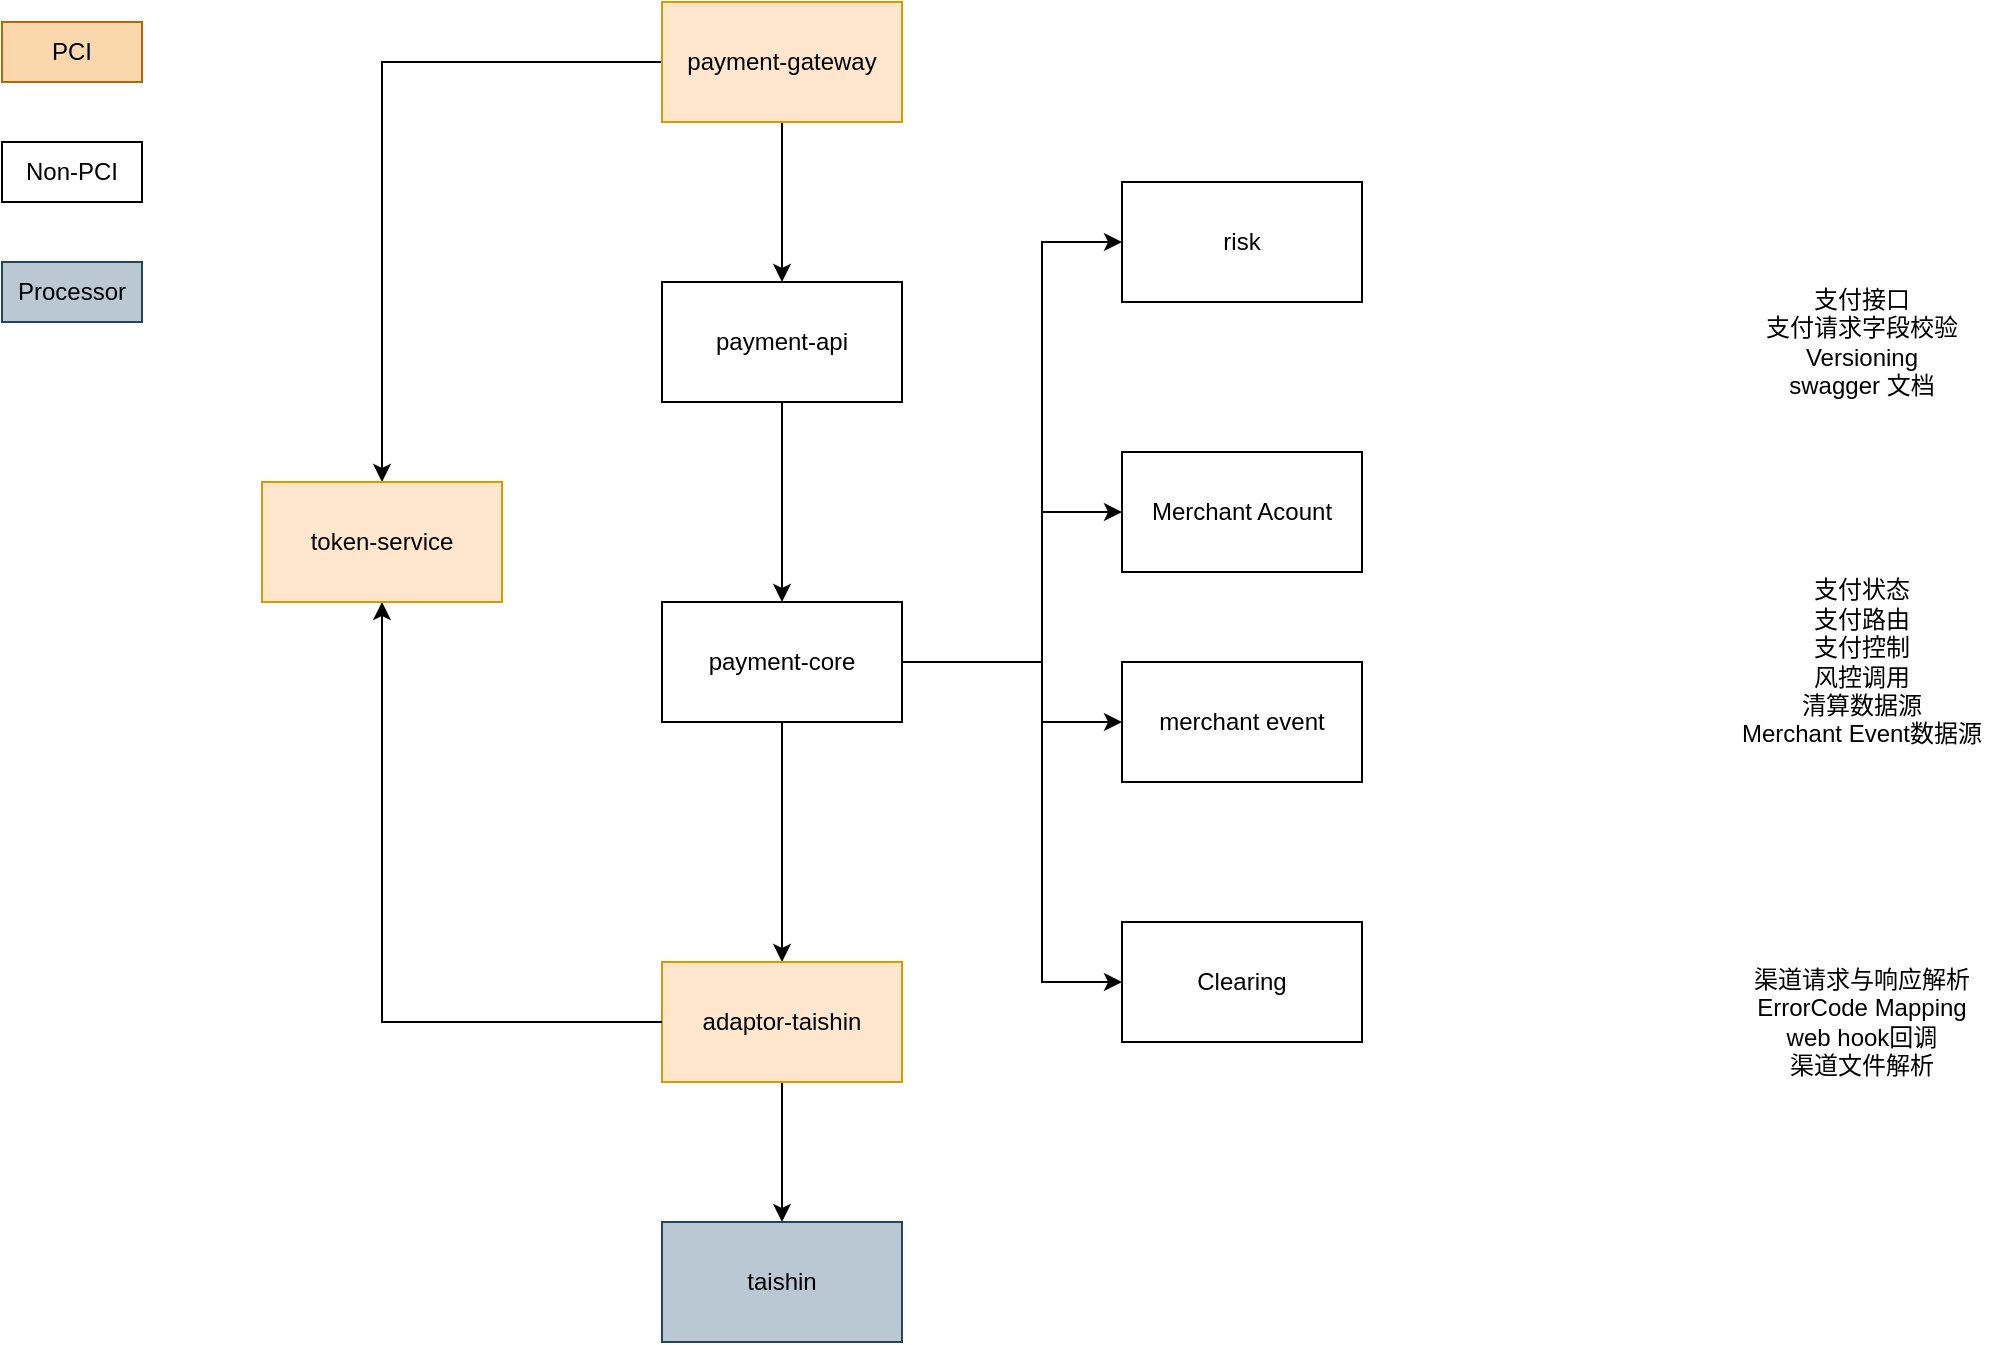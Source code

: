 <mxfile version="14.6.13" type="github" pages="5">
  <diagram id="cVjxZzLwL_wyQ9B9aP87" name="Page-1">
    <mxGraphModel dx="2493" dy="794" grid="1" gridSize="10" guides="1" tooltips="1" connect="1" arrows="1" fold="1" page="1" pageScale="1" pageWidth="827" pageHeight="1169" math="0" shadow="0">
      <root>
        <mxCell id="0" />
        <mxCell id="1" parent="0" />
        <mxCell id="SQP7NyI5JBbKgjoR2qbi-1" style="edgeStyle=orthogonalEdgeStyle;rounded=0;orthogonalLoop=1;jettySize=auto;html=1;" parent="1" source="SQP7NyI5JBbKgjoR2qbi-3" target="SQP7NyI5JBbKgjoR2qbi-5" edge="1">
          <mxGeometry relative="1" as="geometry" />
        </mxCell>
        <mxCell id="SQP7NyI5JBbKgjoR2qbi-2" value="" style="edgeStyle=orthogonalEdgeStyle;rounded=0;orthogonalLoop=1;jettySize=auto;html=1;" parent="1" source="SQP7NyI5JBbKgjoR2qbi-3" target="SQP7NyI5JBbKgjoR2qbi-15" edge="1">
          <mxGeometry relative="1" as="geometry" />
        </mxCell>
        <mxCell id="SQP7NyI5JBbKgjoR2qbi-3" value="payment-gateway" style="rounded=0;whiteSpace=wrap;html=1;fillColor=#ffe6cc;strokeColor=#d79b00;" parent="1" vertex="1">
          <mxGeometry x="220" y="150" width="120" height="60" as="geometry" />
        </mxCell>
        <mxCell id="SQP7NyI5JBbKgjoR2qbi-4" style="edgeStyle=orthogonalEdgeStyle;rounded=0;orthogonalLoop=1;jettySize=auto;html=1;" parent="1" source="SQP7NyI5JBbKgjoR2qbi-5" target="SQP7NyI5JBbKgjoR2qbi-7" edge="1">
          <mxGeometry relative="1" as="geometry" />
        </mxCell>
        <mxCell id="SQP7NyI5JBbKgjoR2qbi-5" value="payment-api" style="rounded=0;whiteSpace=wrap;html=1;" parent="1" vertex="1">
          <mxGeometry x="220" y="290" width="120" height="60" as="geometry" />
        </mxCell>
        <mxCell id="KKr9l_-_Govl5GcWk3-B-1" style="edgeStyle=orthogonalEdgeStyle;rounded=0;orthogonalLoop=1;jettySize=auto;html=1;" parent="1" source="SQP7NyI5JBbKgjoR2qbi-7" target="SQP7NyI5JBbKgjoR2qbi-12" edge="1">
          <mxGeometry relative="1" as="geometry" />
        </mxCell>
        <mxCell id="Kv-3SyQsXXNhAsMwlXSG-3" style="edgeStyle=orthogonalEdgeStyle;rounded=0;orthogonalLoop=1;jettySize=auto;html=1;" parent="1" source="SQP7NyI5JBbKgjoR2qbi-7" target="SQP7NyI5JBbKgjoR2qbi-31" edge="1">
          <mxGeometry relative="1" as="geometry">
            <Array as="points">
              <mxPoint x="410" y="480" />
              <mxPoint x="410" y="270" />
            </Array>
          </mxGeometry>
        </mxCell>
        <mxCell id="4WFugg_RP-lsVIjm_dSY-2" style="edgeStyle=orthogonalEdgeStyle;rounded=0;orthogonalLoop=1;jettySize=auto;html=1;" parent="1" source="SQP7NyI5JBbKgjoR2qbi-7" target="4WFugg_RP-lsVIjm_dSY-1" edge="1">
          <mxGeometry relative="1" as="geometry">
            <Array as="points">
              <mxPoint x="410" y="480" />
              <mxPoint x="410" y="405" />
            </Array>
          </mxGeometry>
        </mxCell>
        <mxCell id="4WFugg_RP-lsVIjm_dSY-3" style="edgeStyle=orthogonalEdgeStyle;rounded=0;orthogonalLoop=1;jettySize=auto;html=1;" parent="1" source="SQP7NyI5JBbKgjoR2qbi-7" target="C1WVds2zEhlto3zNk-7J-9" edge="1">
          <mxGeometry relative="1" as="geometry">
            <Array as="points">
              <mxPoint x="410" y="480" />
              <mxPoint x="410" y="510" />
            </Array>
          </mxGeometry>
        </mxCell>
        <mxCell id="4WFugg_RP-lsVIjm_dSY-4" style="edgeStyle=orthogonalEdgeStyle;rounded=0;orthogonalLoop=1;jettySize=auto;html=1;" parent="1" source="SQP7NyI5JBbKgjoR2qbi-7" target="Kv-3SyQsXXNhAsMwlXSG-1" edge="1">
          <mxGeometry relative="1" as="geometry">
            <Array as="points">
              <mxPoint x="410" y="480" />
              <mxPoint x="410" y="640" />
            </Array>
          </mxGeometry>
        </mxCell>
        <mxCell id="SQP7NyI5JBbKgjoR2qbi-7" value="payment-core" style="rounded=0;whiteSpace=wrap;html=1;" parent="1" vertex="1">
          <mxGeometry x="220" y="450" width="120" height="60" as="geometry" />
        </mxCell>
        <mxCell id="SQP7NyI5JBbKgjoR2qbi-11" style="edgeStyle=orthogonalEdgeStyle;rounded=0;orthogonalLoop=1;jettySize=auto;html=1;" parent="1" source="SQP7NyI5JBbKgjoR2qbi-12" target="SQP7NyI5JBbKgjoR2qbi-14" edge="1">
          <mxGeometry relative="1" as="geometry" />
        </mxCell>
        <mxCell id="SQP7NyI5JBbKgjoR2qbi-12" value="adaptor-taishin" style="rounded=0;whiteSpace=wrap;html=1;fillColor=#ffe6cc;strokeColor=#d79b00;" parent="1" vertex="1">
          <mxGeometry x="220" y="630" width="120" height="60" as="geometry" />
        </mxCell>
        <mxCell id="SQP7NyI5JBbKgjoR2qbi-13" style="edgeStyle=orthogonalEdgeStyle;rounded=0;orthogonalLoop=1;jettySize=auto;html=1;" parent="1" source="SQP7NyI5JBbKgjoR2qbi-12" target="SQP7NyI5JBbKgjoR2qbi-15" edge="1">
          <mxGeometry relative="1" as="geometry" />
        </mxCell>
        <mxCell id="SQP7NyI5JBbKgjoR2qbi-14" value="taishin" style="rounded=0;whiteSpace=wrap;html=1;fillColor=#bac8d3;strokeColor=#23445d;" parent="1" vertex="1">
          <mxGeometry x="220" y="760" width="120" height="60" as="geometry" />
        </mxCell>
        <mxCell id="SQP7NyI5JBbKgjoR2qbi-15" value="token-service" style="rounded=0;whiteSpace=wrap;html=1;fillColor=#ffe6cc;strokeColor=#d79b00;" parent="1" vertex="1">
          <mxGeometry x="20" y="390" width="120" height="60" as="geometry" />
        </mxCell>
        <mxCell id="SQP7NyI5JBbKgjoR2qbi-26" value="PCI" style="rounded=0;whiteSpace=wrap;html=1;strokeColor=#b46504;fillColor=#fad7ac;" parent="1" vertex="1">
          <mxGeometry x="-110" y="160" width="70" height="30" as="geometry" />
        </mxCell>
        <mxCell id="SQP7NyI5JBbKgjoR2qbi-27" value="Non-PCI" style="rounded=0;whiteSpace=wrap;html=1;" parent="1" vertex="1">
          <mxGeometry x="-110" y="220" width="70" height="30" as="geometry" />
        </mxCell>
        <mxCell id="SQP7NyI5JBbKgjoR2qbi-28" value="Processor" style="rounded=0;whiteSpace=wrap;html=1;fillColor=#bac8d3;strokeColor=#23445d;" parent="1" vertex="1">
          <mxGeometry x="-110" y="280" width="70" height="30" as="geometry" />
        </mxCell>
        <mxCell id="SQP7NyI5JBbKgjoR2qbi-31" value="risk" style="rounded=0;whiteSpace=wrap;html=1;" parent="1" vertex="1">
          <mxGeometry x="450" y="240" width="120" height="60" as="geometry" />
        </mxCell>
        <mxCell id="Kv-3SyQsXXNhAsMwlXSG-1" value="Clearing" style="rounded=0;whiteSpace=wrap;html=1;" parent="1" vertex="1">
          <mxGeometry x="450" y="610" width="120" height="60" as="geometry" />
        </mxCell>
        <mxCell id="C1WVds2zEhlto3zNk-7J-1" value="支付接口&lt;br&gt;支付请求字段校验&lt;br&gt;Versioning&lt;br&gt;swagger 文档" style="text;html=1;strokeColor=none;fillColor=none;align=center;verticalAlign=middle;whiteSpace=wrap;rounded=0;" parent="1" vertex="1">
          <mxGeometry x="750" y="275" width="140" height="90" as="geometry" />
        </mxCell>
        <mxCell id="C1WVds2zEhlto3zNk-7J-4" value="渠道请求与响应解析&lt;br&gt;ErrorCode Mapping&lt;br&gt;web hook回调&lt;br&gt;渠道文件解析" style="text;html=1;strokeColor=none;fillColor=none;align=center;verticalAlign=middle;whiteSpace=wrap;rounded=0;" parent="1" vertex="1">
          <mxGeometry x="750" y="615" width="140" height="90" as="geometry" />
        </mxCell>
        <mxCell id="C1WVds2zEhlto3zNk-7J-8" value="支付状态&lt;br&gt;支付路由&lt;br&gt;支付控制&lt;br&gt;风控调用&lt;br&gt;清算数据源&lt;br&gt;Merchant Event数据源" style="text;html=1;strokeColor=none;fillColor=none;align=center;verticalAlign=middle;whiteSpace=wrap;rounded=0;" parent="1" vertex="1">
          <mxGeometry x="750" y="435" width="140" height="90" as="geometry" />
        </mxCell>
        <mxCell id="C1WVds2zEhlto3zNk-7J-9" value="merchant event" style="rounded=0;whiteSpace=wrap;html=1;" parent="1" vertex="1">
          <mxGeometry x="450" y="480" width="120" height="60" as="geometry" />
        </mxCell>
        <mxCell id="4WFugg_RP-lsVIjm_dSY-1" value="Merchant Acount" style="rounded=0;whiteSpace=wrap;html=1;" parent="1" vertex="1">
          <mxGeometry x="450" y="375" width="120" height="60" as="geometry" />
        </mxCell>
      </root>
    </mxGraphModel>
  </diagram>
  <diagram id="jRmJMZqvgI9TjXQ9TuZf" name="Page-2">
    <mxGraphModel dx="1138" dy="1234" grid="1" gridSize="10" guides="1" tooltips="1" connect="1" arrows="1" fold="1" page="0" pageScale="1" pageWidth="827" pageHeight="1169" math="0" shadow="0">
      <root>
        <mxCell id="8s_jQDS1ty3zFgQ5Uoqw-0" />
        <mxCell id="8s_jQDS1ty3zFgQ5Uoqw-1" parent="8s_jQDS1ty3zFgQ5Uoqw-0" />
        <mxCell id="AE8oVQk_Y-hZ0B_NTPro-13" value="" style="edgeStyle=orthogonalEdgeStyle;rounded=0;orthogonalLoop=1;jettySize=auto;html=1;" parent="8s_jQDS1ty3zFgQ5Uoqw-1" source="AE8oVQk_Y-hZ0B_NTPro-0" target="AE8oVQk_Y-hZ0B_NTPro-12" edge="1">
          <mxGeometry relative="1" as="geometry">
            <Array as="points">
              <mxPoint x="910" y="610" />
            </Array>
          </mxGeometry>
        </mxCell>
        <mxCell id="AE8oVQk_Y-hZ0B_NTPro-14" value="confirm" style="edgeLabel;html=1;align=center;verticalAlign=middle;resizable=0;points=[];" parent="AE8oVQk_Y-hZ0B_NTPro-13" vertex="1" connectable="0">
          <mxGeometry x="-0.05" y="1" relative="1" as="geometry">
            <mxPoint x="-1" y="-31" as="offset" />
          </mxGeometry>
        </mxCell>
        <mxCell id="AE8oVQk_Y-hZ0B_NTPro-33" style="edgeStyle=orthogonalEdgeStyle;rounded=0;orthogonalLoop=1;jettySize=auto;html=1;" parent="8s_jQDS1ty3zFgQ5Uoqw-1" source="AE8oVQk_Y-hZ0B_NTPro-0" target="AE8oVQk_Y-hZ0B_NTPro-1" edge="1">
          <mxGeometry relative="1" as="geometry" />
        </mxCell>
        <mxCell id="AE8oVQk_Y-hZ0B_NTPro-48" value="Confirm/Cancel" style="edgeLabel;html=1;align=center;verticalAlign=middle;resizable=0;points=[];" parent="AE8oVQk_Y-hZ0B_NTPro-33" vertex="1" connectable="0">
          <mxGeometry x="-0.117" y="-1" relative="1" as="geometry">
            <mxPoint as="offset" />
          </mxGeometry>
        </mxCell>
        <mxCell id="AE8oVQk_Y-hZ0B_NTPro-43" style="edgeStyle=orthogonalEdgeStyle;rounded=0;orthogonalLoop=1;jettySize=auto;html=1;" parent="8s_jQDS1ty3zFgQ5Uoqw-1" source="AE8oVQk_Y-hZ0B_NTPro-0" target="AE8oVQk_Y-hZ0B_NTPro-44" edge="1">
          <mxGeometry relative="1" as="geometry">
            <mxPoint x="1130" y="650" as="targetPoint" />
            <Array as="points">
              <mxPoint x="910" y="220" />
              <mxPoint x="910" y="220" />
            </Array>
          </mxGeometry>
        </mxCell>
        <mxCell id="AE8oVQk_Y-hZ0B_NTPro-47" value="Refund" style="edgeLabel;html=1;align=center;verticalAlign=middle;resizable=0;points=[];" parent="AE8oVQk_Y-hZ0B_NTPro-43" vertex="1" connectable="0">
          <mxGeometry x="0.099" y="1" relative="1" as="geometry">
            <mxPoint y="73" as="offset" />
          </mxGeometry>
        </mxCell>
        <mxCell id="YwNhor-JZhS5qyKoO-f4-1" style="edgeStyle=orthogonalEdgeStyle;rounded=0;orthogonalLoop=1;jettySize=auto;html=1;" parent="8s_jQDS1ty3zFgQ5Uoqw-1" source="AE8oVQk_Y-hZ0B_NTPro-0" target="YwNhor-JZhS5qyKoO-f4-0" edge="1">
          <mxGeometry relative="1" as="geometry">
            <Array as="points">
              <mxPoint x="910" y="-140" />
            </Array>
          </mxGeometry>
        </mxCell>
        <mxCell id="AE8oVQk_Y-hZ0B_NTPro-0" value="payment-order" style="rounded=0;whiteSpace=wrap;html=1;fillColor=#ffe6cc;strokeColor=#d79b00;" parent="8s_jQDS1ty3zFgQ5Uoqw-1" vertex="1">
          <mxGeometry x="850" y="250" width="120" height="60" as="geometry" />
        </mxCell>
        <mxCell id="AE8oVQk_Y-hZ0B_NTPro-8" value="" style="edgeStyle=orthogonalEdgeStyle;rounded=0;orthogonalLoop=1;jettySize=auto;html=1;" parent="8s_jQDS1ty3zFgQ5Uoqw-1" source="AE8oVQk_Y-hZ0B_NTPro-1" target="AE8oVQk_Y-hZ0B_NTPro-7" edge="1">
          <mxGeometry relative="1" as="geometry">
            <Array as="points">
              <mxPoint x="1150" y="80" />
            </Array>
          </mxGeometry>
        </mxCell>
        <mxCell id="AE8oVQk_Y-hZ0B_NTPro-26" value="Auth" style="edgeLabel;html=1;align=center;verticalAlign=middle;resizable=0;points=[];" parent="AE8oVQk_Y-hZ0B_NTPro-8" vertex="1" connectable="0">
          <mxGeometry x="0.385" relative="1" as="geometry">
            <mxPoint x="18" as="offset" />
          </mxGeometry>
        </mxCell>
        <mxCell id="AE8oVQk_Y-hZ0B_NTPro-10" value="" style="edgeStyle=orthogonalEdgeStyle;rounded=0;orthogonalLoop=1;jettySize=auto;html=1;" parent="8s_jQDS1ty3zFgQ5Uoqw-1" source="AE8oVQk_Y-hZ0B_NTPro-1" target="AE8oVQk_Y-hZ0B_NTPro-9" edge="1">
          <mxGeometry relative="1" as="geometry">
            <Array as="points">
              <mxPoint x="1150" y="180" />
            </Array>
          </mxGeometry>
        </mxCell>
        <mxCell id="AE8oVQk_Y-hZ0B_NTPro-27" value="Auth" style="edgeLabel;html=1;align=center;verticalAlign=middle;resizable=0;points=[];" parent="AE8oVQk_Y-hZ0B_NTPro-10" vertex="1" connectable="0">
          <mxGeometry x="-0.1" y="2" relative="1" as="geometry">
            <mxPoint x="57" y="2" as="offset" />
          </mxGeometry>
        </mxCell>
        <mxCell id="AE8oVQk_Y-hZ0B_NTPro-31" style="edgeStyle=orthogonalEdgeStyle;rounded=0;orthogonalLoop=1;jettySize=auto;html=1;" parent="8s_jQDS1ty3zFgQ5Uoqw-1" source="AE8oVQk_Y-hZ0B_NTPro-1" target="AE8oVQk_Y-hZ0B_NTPro-28" edge="1">
          <mxGeometry relative="1" as="geometry">
            <Array as="points">
              <mxPoint x="1260" y="280" />
              <mxPoint x="1260" y="280" />
            </Array>
          </mxGeometry>
        </mxCell>
        <mxCell id="AE8oVQk_Y-hZ0B_NTPro-32" value="Capture" style="edgeLabel;html=1;align=center;verticalAlign=middle;resizable=0;points=[];" parent="AE8oVQk_Y-hZ0B_NTPro-31" vertex="1" connectable="0">
          <mxGeometry x="0.408" y="3" relative="1" as="geometry">
            <mxPoint x="-24" y="3" as="offset" />
          </mxGeometry>
        </mxCell>
        <mxCell id="AE8oVQk_Y-hZ0B_NTPro-40" style="edgeStyle=orthogonalEdgeStyle;rounded=0;orthogonalLoop=1;jettySize=auto;html=1;" parent="8s_jQDS1ty3zFgQ5Uoqw-1" source="AE8oVQk_Y-hZ0B_NTPro-1" target="AE8oVQk_Y-hZ0B_NTPro-39" edge="1">
          <mxGeometry relative="1" as="geometry">
            <Array as="points">
              <mxPoint x="1150" y="490" />
            </Array>
          </mxGeometry>
        </mxCell>
        <mxCell id="AE8oVQk_Y-hZ0B_NTPro-41" value="Cancel" style="edgeLabel;html=1;align=center;verticalAlign=middle;resizable=0;points=[];" parent="AE8oVQk_Y-hZ0B_NTPro-40" vertex="1" connectable="0">
          <mxGeometry x="0.587" y="-1" relative="1" as="geometry">
            <mxPoint x="-16" y="-1" as="offset" />
          </mxGeometry>
        </mxCell>
        <mxCell id="AE8oVQk_Y-hZ0B_NTPro-1" value="payment-attempt" style="rounded=0;whiteSpace=wrap;html=1;fillColor=#dae8fc;strokeColor=#6c8ebf;" parent="8s_jQDS1ty3zFgQ5Uoqw-1" vertex="1">
          <mxGeometry x="1090" y="250" width="120" height="60" as="geometry" />
        </mxCell>
        <mxCell id="AE8oVQk_Y-hZ0B_NTPro-7" value="payment-direcitve" style="rounded=0;whiteSpace=wrap;html=1;" parent="8s_jQDS1ty3zFgQ5Uoqw-1" vertex="1">
          <mxGeometry x="1330" y="50" width="120" height="60" as="geometry" />
        </mxCell>
        <mxCell id="AE8oVQk_Y-hZ0B_NTPro-35" value="例" style="edgeStyle=orthogonalEdgeStyle;rounded=0;orthogonalLoop=1;jettySize=auto;html=1;" parent="8s_jQDS1ty3zFgQ5Uoqw-1" source="AE8oVQk_Y-hZ0B_NTPro-9" target="AE8oVQk_Y-hZ0B_NTPro-34" edge="1">
          <mxGeometry relative="1" as="geometry" />
        </mxCell>
        <mxCell id="AE8oVQk_Y-hZ0B_NTPro-9" value="payment-direcitve" style="rounded=0;whiteSpace=wrap;html=1;" parent="8s_jQDS1ty3zFgQ5Uoqw-1" vertex="1">
          <mxGeometry x="1330" y="150" width="120" height="60" as="geometry" />
        </mxCell>
        <mxCell id="AE8oVQk_Y-hZ0B_NTPro-25" style="edgeStyle=orthogonalEdgeStyle;rounded=0;orthogonalLoop=1;jettySize=auto;html=1;" parent="8s_jQDS1ty3zFgQ5Uoqw-1" source="AE8oVQk_Y-hZ0B_NTPro-12" target="AE8oVQk_Y-hZ0B_NTPro-24" edge="1">
          <mxGeometry relative="1" as="geometry" />
        </mxCell>
        <mxCell id="qpmsqprhgQ6LBomJ-GZK-1" value="" style="edgeStyle=orthogonalEdgeStyle;rounded=0;orthogonalLoop=1;jettySize=auto;html=1;" parent="8s_jQDS1ty3zFgQ5Uoqw-1" source="AE8oVQk_Y-hZ0B_NTPro-12" target="qpmsqprhgQ6LBomJ-GZK-0" edge="1">
          <mxGeometry relative="1" as="geometry" />
        </mxCell>
        <mxCell id="AE8oVQk_Y-hZ0B_NTPro-12" value="payment-attempt" style="rounded=0;whiteSpace=wrap;html=1;fillColor=#dae8fc;strokeColor=#6c8ebf;" parent="8s_jQDS1ty3zFgQ5Uoqw-1" vertex="1">
          <mxGeometry x="1090" y="580" width="120" height="60" as="geometry" />
        </mxCell>
        <mxCell id="AE8oVQk_Y-hZ0B_NTPro-24" value="&lt;b&gt;例：&lt;/b&gt;&lt;br&gt;第一次支付失败，用户换卡支付" style="text;html=1;strokeColor=none;fillColor=none;align=center;verticalAlign=middle;whiteSpace=wrap;rounded=0;" parent="8s_jQDS1ty3zFgQ5Uoqw-1" vertex="1">
          <mxGeometry x="1340" y="585" width="100" height="50" as="geometry" />
        </mxCell>
        <mxCell id="AE8oVQk_Y-hZ0B_NTPro-28" value="payment-direcitve" style="rounded=0;whiteSpace=wrap;html=1;" parent="8s_jQDS1ty3zFgQ5Uoqw-1" vertex="1">
          <mxGeometry x="1330" y="250" width="120" height="60" as="geometry" />
        </mxCell>
        <mxCell id="AE8oVQk_Y-hZ0B_NTPro-34" value="渠道不可用，&lt;br&gt;core进行换渠道支付" style="text;html=1;strokeColor=none;fillColor=none;align=center;verticalAlign=middle;whiteSpace=wrap;rounded=0;" parent="8s_jQDS1ty3zFgQ5Uoqw-1" vertex="1">
          <mxGeometry x="1580" y="152.5" width="100" height="55" as="geometry" />
        </mxCell>
        <mxCell id="AE8oVQk_Y-hZ0B_NTPro-36" value="payment-direcitve" style="rounded=0;whiteSpace=wrap;html=1;" parent="8s_jQDS1ty3zFgQ5Uoqw-1" vertex="1">
          <mxGeometry x="1330" y="350" width="120" height="60" as="geometry" />
        </mxCell>
        <mxCell id="AE8oVQk_Y-hZ0B_NTPro-37" style="edgeStyle=orthogonalEdgeStyle;rounded=0;orthogonalLoop=1;jettySize=auto;html=1;" parent="8s_jQDS1ty3zFgQ5Uoqw-1" source="AE8oVQk_Y-hZ0B_NTPro-1" target="AE8oVQk_Y-hZ0B_NTPro-36" edge="1">
          <mxGeometry relative="1" as="geometry">
            <mxPoint x="1170" y="300" as="sourcePoint" />
            <mxPoint x="1340" y="380" as="targetPoint" />
            <Array as="points">
              <mxPoint x="1150" y="390" />
            </Array>
          </mxGeometry>
        </mxCell>
        <mxCell id="AE8oVQk_Y-hZ0B_NTPro-38" value="Partial Capture" style="edgeLabel;html=1;align=center;verticalAlign=middle;resizable=0;points=[];" parent="AE8oVQk_Y-hZ0B_NTPro-37" vertex="1" connectable="0">
          <mxGeometry x="0.408" y="3" relative="1" as="geometry">
            <mxPoint x="-3" y="3" as="offset" />
          </mxGeometry>
        </mxCell>
        <mxCell id="AE8oVQk_Y-hZ0B_NTPro-39" value="payment-direcitve" style="rounded=0;whiteSpace=wrap;html=1;" parent="8s_jQDS1ty3zFgQ5Uoqw-1" vertex="1">
          <mxGeometry x="1330" y="460" width="120" height="60" as="geometry" />
        </mxCell>
        <mxCell id="AE8oVQk_Y-hZ0B_NTPro-46" value="" style="edgeStyle=orthogonalEdgeStyle;rounded=0;orthogonalLoop=1;jettySize=auto;html=1;" parent="8s_jQDS1ty3zFgQ5Uoqw-1" source="AE8oVQk_Y-hZ0B_NTPro-44" target="AE8oVQk_Y-hZ0B_NTPro-45" edge="1">
          <mxGeometry relative="1" as="geometry">
            <Array as="points">
              <mxPoint x="1190" y="-30" />
              <mxPoint x="1190" y="-30" />
            </Array>
          </mxGeometry>
        </mxCell>
        <mxCell id="AE8oVQk_Y-hZ0B_NTPro-44" value="refund" style="rounded=0;whiteSpace=wrap;html=1;fillColor=#fff2cc;strokeColor=#d6b656;" parent="8s_jQDS1ty3zFgQ5Uoqw-1" vertex="1">
          <mxGeometry x="1090" y="-60" width="120" height="60" as="geometry" />
        </mxCell>
        <mxCell id="AE8oVQk_Y-hZ0B_NTPro-45" value="payment-direcitve" style="rounded=0;whiteSpace=wrap;html=1;" parent="8s_jQDS1ty3zFgQ5Uoqw-1" vertex="1">
          <mxGeometry x="1330" y="-60" width="120" height="60" as="geometry" />
        </mxCell>
        <mxCell id="qpmsqprhgQ6LBomJ-GZK-0" value="payment-instrument" style="rounded=0;whiteSpace=wrap;html=1;fillColor=#e1d5e7;strokeColor=#9673a6;" parent="8s_jQDS1ty3zFgQ5Uoqw-1" vertex="1">
          <mxGeometry x="1090" y="700" width="120" height="60" as="geometry" />
        </mxCell>
        <mxCell id="qpmsqprhgQ6LBomJ-GZK-3" style="edgeStyle=orthogonalEdgeStyle;rounded=0;orthogonalLoop=1;jettySize=auto;html=1;" parent="8s_jQDS1ty3zFgQ5Uoqw-1" source="qpmsqprhgQ6LBomJ-GZK-2" target="qpmsqprhgQ6LBomJ-GZK-0" edge="1">
          <mxGeometry relative="1" as="geometry" />
        </mxCell>
        <mxCell id="qpmsqprhgQ6LBomJ-GZK-5" style="edgeStyle=orthogonalEdgeStyle;rounded=0;orthogonalLoop=1;jettySize=auto;html=1;" parent="8s_jQDS1ty3zFgQ5Uoqw-1" source="qpmsqprhgQ6LBomJ-GZK-2" target="qpmsqprhgQ6LBomJ-GZK-4" edge="1">
          <mxGeometry relative="1" as="geometry">
            <Array as="points">
              <mxPoint x="910" y="840" />
            </Array>
          </mxGeometry>
        </mxCell>
        <mxCell id="qpmsqprhgQ6LBomJ-GZK-6" style="edgeStyle=orthogonalEdgeStyle;rounded=0;orthogonalLoop=1;jettySize=auto;html=1;" parent="8s_jQDS1ty3zFgQ5Uoqw-1" source="qpmsqprhgQ6LBomJ-GZK-2" target="AE8oVQk_Y-hZ0B_NTPro-0" edge="1">
          <mxGeometry relative="1" as="geometry">
            <Array as="points">
              <mxPoint x="800" y="730" />
              <mxPoint x="800" y="280" />
            </Array>
          </mxGeometry>
        </mxCell>
        <mxCell id="qpmsqprhgQ6LBomJ-GZK-2" value="Customer" style="rounded=0;whiteSpace=wrap;html=1;fillColor=#e1d5e7;strokeColor=#9673a6;" parent="8s_jQDS1ty3zFgQ5Uoqw-1" vertex="1">
          <mxGeometry x="850" y="700" width="120" height="60" as="geometry" />
        </mxCell>
        <mxCell id="qpmsqprhgQ6LBomJ-GZK-4" value="payment-instrument" style="rounded=0;whiteSpace=wrap;html=1;fillColor=#e1d5e7;strokeColor=#9673a6;" parent="8s_jQDS1ty3zFgQ5Uoqw-1" vertex="1">
          <mxGeometry x="1090" y="810" width="120" height="60" as="geometry" />
        </mxCell>
        <mxCell id="YwNhor-JZhS5qyKoO-f4-0" value="refund" style="rounded=0;whiteSpace=wrap;html=1;fillColor=#fff2cc;strokeColor=#d6b656;" parent="8s_jQDS1ty3zFgQ5Uoqw-1" vertex="1">
          <mxGeometry x="1090" y="-170" width="120" height="60" as="geometry" />
        </mxCell>
      </root>
    </mxGraphModel>
  </diagram>
  <diagram id="HEi5bVT4WN4cwsd7brou" name="Page-3">
    <mxGraphModel dx="2365" dy="2003" grid="1" gridSize="10" guides="1" tooltips="1" connect="1" arrows="1" fold="1" page="1" pageScale="1" pageWidth="827" pageHeight="1169" math="0" shadow="0">
      <root>
        <mxCell id="7MgugsnWemO8ULKNvG8d-0" />
        <mxCell id="7MgugsnWemO8ULKNvG8d-1" parent="7MgugsnWemO8ULKNvG8d-0" />
        <mxCell id="7MgugsnWemO8ULKNvG8d-2" value="&lt;meta charset=&quot;utf-8&quot;&gt;&lt;span&gt;&lt;/span&gt;&lt;img src=&quot;https://imgr.whimsical.com/object/LX5q5JMkdKGhmwTrwdxUGQ&quot;&gt;" style="text;whiteSpace=wrap;html=1;" parent="7MgugsnWemO8ULKNvG8d-1" vertex="1">
          <mxGeometry x="-470" y="-10" width="30" height="30" as="geometry" />
        </mxCell>
      </root>
    </mxGraphModel>
  </diagram>
  <diagram id="dn4QuauGyX0odfSBc7v6" name="Page-4">
    <mxGraphModel dx="3666" dy="1194" grid="1" gridSize="10" guides="1" tooltips="1" connect="1" arrows="1" fold="1" page="0" pageScale="1" pageWidth="827" pageHeight="1169" math="0" shadow="0">
      <root>
        <mxCell id="EeVNyMkZ5Xv2RsEspG1U-0" />
        <mxCell id="EeVNyMkZ5Xv2RsEspG1U-1" parent="EeVNyMkZ5Xv2RsEspG1U-0" />
        <mxCell id="a4Ap-mkWmLGF6kZdztxk-83" value="" style="endArrow=classic;html=1;" parent="EeVNyMkZ5Xv2RsEspG1U-1" source="a4Ap-mkWmLGF6kZdztxk-1" target="a4Ap-mkWmLGF6kZdztxk-298" edge="1">
          <mxGeometry width="50" height="50" relative="1" as="geometry">
            <mxPoint x="-1550" y="121.9" as="sourcePoint" />
            <mxPoint x="-1450" y="121.9" as="targetPoint" />
            <Array as="points">
              <mxPoint x="-1560" y="80" />
            </Array>
          </mxGeometry>
        </mxCell>
        <mxCell id="a4Ap-mkWmLGF6kZdztxk-90" value="下单支付" style="edgeLabel;html=1;align=center;verticalAlign=middle;resizable=0;points=[];" parent="a4Ap-mkWmLGF6kZdztxk-83" vertex="1" connectable="0">
          <mxGeometry x="-0.477" y="2" relative="1" as="geometry">
            <mxPoint x="13.57" y="2" as="offset" />
          </mxGeometry>
        </mxCell>
        <mxCell id="iaEq5DibLvAJ-MCt7vLl-18" value="API" style="shape=umlLifeline;perimeter=lifelinePerimeter;whiteSpace=wrap;html=1;container=1;collapsible=0;recursiveResize=0;outlineConnect=0;fillColor=#FFFFFF;" parent="EeVNyMkZ5Xv2RsEspG1U-1" vertex="1">
          <mxGeometry x="-1240" y="-160" width="120" height="760" as="geometry" />
        </mxCell>
        <mxCell id="iaEq5DibLvAJ-MCt7vLl-19" value="" style="html=1;points=[];perimeter=orthogonalPerimeter;fillColor=#B3B3B3;" parent="iaEq5DibLvAJ-MCt7vLl-18" vertex="1">
          <mxGeometry x="55" y="80" width="10" height="640" as="geometry" />
        </mxCell>
        <mxCell id="iaEq5DibLvAJ-MCt7vLl-20" value="Token Service" style="shape=umlLifeline;perimeter=lifelinePerimeter;whiteSpace=wrap;html=1;container=1;collapsible=0;recursiveResize=0;outlineConnect=0;fillColor=#FFB570;" parent="EeVNyMkZ5Xv2RsEspG1U-1" vertex="1">
          <mxGeometry x="-1560" y="-160" width="120" height="760" as="geometry" />
        </mxCell>
        <mxCell id="iaEq5DibLvAJ-MCt7vLl-21" value="" style="html=1;points=[];perimeter=orthogonalPerimeter;fillColor=#B3B3B3;" parent="iaEq5DibLvAJ-MCt7vLl-20" vertex="1">
          <mxGeometry x="55" y="80" width="10" height="640" as="geometry" />
        </mxCell>
        <mxCell id="a4Ap-mkWmLGF6kZdztxk-84" value="" style="group" parent="iaEq5DibLvAJ-MCt7vLl-20" vertex="1" connectable="0">
          <mxGeometry x="90" y="220" width="100" height="44.8" as="geometry" />
        </mxCell>
        <mxCell id="a4Ap-mkWmLGF6kZdztxk-82" value="Proxy" style="pointerEvents=1;shadow=0;dashed=0;html=1;strokeColor=none;fillColor=#4495D1;labelPosition=center;verticalLabelPosition=bottom;verticalAlign=top;align=center;outlineConnect=0;shape=mxgraph.veeam.2d.proxy;" parent="a4Ap-mkWmLGF6kZdztxk-84" vertex="1">
          <mxGeometry x="30" width="40" height="40" as="geometry" />
        </mxCell>
        <mxCell id="a4Ap-mkWmLGF6kZdztxk-0" value="PCI Gateway" style="shape=umlLifeline;perimeter=lifelinePerimeter;whiteSpace=wrap;html=1;container=1;collapsible=0;recursiveResize=0;outlineConnect=0;fillColor=#FFB570;" parent="EeVNyMkZ5Xv2RsEspG1U-1" vertex="1">
          <mxGeometry x="-1720" y="-160" width="120" height="760" as="geometry" />
        </mxCell>
        <mxCell id="a4Ap-mkWmLGF6kZdztxk-1" value="" style="html=1;points=[];perimeter=orthogonalPerimeter;fillColor=#B3B3B3;" parent="a4Ap-mkWmLGF6kZdztxk-0" vertex="1">
          <mxGeometry x="55" y="80" width="10" height="640" as="geometry" />
        </mxCell>
        <mxCell id="a4Ap-mkWmLGF6kZdztxk-2" value="Shopline" style="shape=umlLifeline;perimeter=lifelinePerimeter;whiteSpace=wrap;html=1;container=1;collapsible=0;recursiveResize=0;outlineConnect=0;fillColor=#CCCCCC;" parent="EeVNyMkZ5Xv2RsEspG1U-1" vertex="1">
          <mxGeometry x="-1880" y="-160" width="120" height="760" as="geometry" />
        </mxCell>
        <mxCell id="a4Ap-mkWmLGF6kZdztxk-3" value="" style="html=1;points=[];perimeter=orthogonalPerimeter;fillColor=#B3B3B3;" parent="a4Ap-mkWmLGF6kZdztxk-2" vertex="1">
          <mxGeometry x="55" y="80" width="10" height="640" as="geometry" />
        </mxCell>
        <mxCell id="a4Ap-mkWmLGF6kZdztxk-4" value="Core" style="shape=umlLifeline;perimeter=lifelinePerimeter;whiteSpace=wrap;html=1;container=1;collapsible=0;recursiveResize=0;outlineConnect=0;fillColor=#FFFFFF;" parent="EeVNyMkZ5Xv2RsEspG1U-1" vertex="1">
          <mxGeometry x="-1080" y="-160" width="120" height="760" as="geometry" />
        </mxCell>
        <mxCell id="a4Ap-mkWmLGF6kZdztxk-5" value="" style="html=1;points=[];perimeter=orthogonalPerimeter;fillColor=#B3B3B3;" parent="a4Ap-mkWmLGF6kZdztxk-4" vertex="1">
          <mxGeometry x="55" y="80" width="10" height="640" as="geometry" />
        </mxCell>
        <mxCell id="a4Ap-mkWmLGF6kZdztxk-6" value="PCI Adaptor Taishin" style="shape=umlLifeline;perimeter=lifelinePerimeter;whiteSpace=wrap;html=1;container=1;collapsible=0;recursiveResize=0;outlineConnect=0;fillColor=#FFB570;" parent="EeVNyMkZ5Xv2RsEspG1U-1" vertex="1">
          <mxGeometry x="-920" y="-160" width="120" height="760" as="geometry" />
        </mxCell>
        <mxCell id="a4Ap-mkWmLGF6kZdztxk-7" value="" style="html=1;points=[];perimeter=orthogonalPerimeter;fillColor=#B3B3B3;" parent="a4Ap-mkWmLGF6kZdztxk-6" vertex="1">
          <mxGeometry x="55" y="80" width="10" height="640" as="geometry" />
        </mxCell>
        <mxCell id="a4Ap-mkWmLGF6kZdztxk-8" value="Taishin" style="shape=umlLifeline;perimeter=lifelinePerimeter;whiteSpace=wrap;html=1;container=1;collapsible=0;recursiveResize=0;outlineConnect=0;fillColor=#CCCCCC;" parent="EeVNyMkZ5Xv2RsEspG1U-1" vertex="1">
          <mxGeometry x="-760" y="-160" width="120" height="760" as="geometry" />
        </mxCell>
        <mxCell id="a4Ap-mkWmLGF6kZdztxk-9" value="" style="html=1;points=[];perimeter=orthogonalPerimeter;fillColor=#B3B3B3;" parent="a4Ap-mkWmLGF6kZdztxk-8" vertex="1">
          <mxGeometry x="55" y="80" width="10" height="640" as="geometry" />
        </mxCell>
        <mxCell id="a4Ap-mkWmLGF6kZdztxk-10" style="edgeStyle=orthogonalEdgeStyle;rounded=0;orthogonalLoop=1;jettySize=auto;html=1;" parent="EeVNyMkZ5Xv2RsEspG1U-1" source="a4Ap-mkWmLGF6kZdztxk-3" target="a4Ap-mkWmLGF6kZdztxk-1" edge="1">
          <mxGeometry relative="1" as="geometry">
            <Array as="points">
              <mxPoint x="-1770" y="-40" />
              <mxPoint x="-1770" y="-40" />
            </Array>
          </mxGeometry>
        </mxCell>
        <mxCell id="a4Ap-mkWmLGF6kZdztxk-16" value="下单支付" style="edgeLabel;html=1;align=center;verticalAlign=middle;resizable=0;points=[];" parent="a4Ap-mkWmLGF6kZdztxk-10" vertex="1" connectable="0">
          <mxGeometry x="0.053" y="1" relative="1" as="geometry">
            <mxPoint as="offset" />
          </mxGeometry>
        </mxCell>
        <mxCell id="a4Ap-mkWmLGF6kZdztxk-11" style="edgeStyle=orthogonalEdgeStyle;rounded=0;orthogonalLoop=1;jettySize=auto;html=1;" parent="EeVNyMkZ5Xv2RsEspG1U-1" source="a4Ap-mkWmLGF6kZdztxk-1" target="iaEq5DibLvAJ-MCt7vLl-21" edge="1">
          <mxGeometry relative="1" as="geometry">
            <Array as="points">
              <mxPoint x="-1610" />
              <mxPoint x="-1610" />
            </Array>
          </mxGeometry>
        </mxCell>
        <mxCell id="a4Ap-mkWmLGF6kZdztxk-17" value="Tokenize" style="edgeLabel;html=1;align=center;verticalAlign=middle;resizable=0;points=[];" parent="a4Ap-mkWmLGF6kZdztxk-11" vertex="1" connectable="0">
          <mxGeometry x="0.04" y="1" relative="1" as="geometry">
            <mxPoint as="offset" />
          </mxGeometry>
        </mxCell>
        <mxCell id="a4Ap-mkWmLGF6kZdztxk-13" style="edgeStyle=orthogonalEdgeStyle;rounded=0;orthogonalLoop=1;jettySize=auto;html=1;" parent="EeVNyMkZ5Xv2RsEspG1U-1" source="iaEq5DibLvAJ-MCt7vLl-19" target="a4Ap-mkWmLGF6kZdztxk-5" edge="1">
          <mxGeometry relative="1" as="geometry">
            <Array as="points">
              <mxPoint x="-1120.0" y="160" />
              <mxPoint x="-1120.0" y="160" />
            </Array>
          </mxGeometry>
        </mxCell>
        <mxCell id="a4Ap-mkWmLGF6kZdztxk-22" value="下单支付" style="edgeLabel;html=1;align=center;verticalAlign=middle;resizable=0;points=[];" parent="a4Ap-mkWmLGF6kZdztxk-13" vertex="1" connectable="0">
          <mxGeometry x="0.067" y="-1" relative="1" as="geometry">
            <mxPoint as="offset" />
          </mxGeometry>
        </mxCell>
        <mxCell id="a4Ap-mkWmLGF6kZdztxk-14" style="edgeStyle=orthogonalEdgeStyle;rounded=0;orthogonalLoop=1;jettySize=auto;html=1;" parent="EeVNyMkZ5Xv2RsEspG1U-1" source="a4Ap-mkWmLGF6kZdztxk-5" target="a4Ap-mkWmLGF6kZdztxk-7" edge="1">
          <mxGeometry relative="1" as="geometry">
            <Array as="points">
              <mxPoint x="-980" y="200" />
              <mxPoint x="-980" y="200" />
            </Array>
          </mxGeometry>
        </mxCell>
        <mxCell id="a4Ap-mkWmLGF6kZdztxk-23" value="Auth 2D/3D" style="edgeLabel;html=1;align=center;verticalAlign=middle;resizable=0;points=[];" parent="a4Ap-mkWmLGF6kZdztxk-14" vertex="1" connectable="0">
          <mxGeometry y="3" relative="1" as="geometry">
            <mxPoint as="offset" />
          </mxGeometry>
        </mxCell>
        <mxCell id="a4Ap-mkWmLGF6kZdztxk-15" style="edgeStyle=orthogonalEdgeStyle;rounded=0;orthogonalLoop=1;jettySize=auto;html=1;" parent="EeVNyMkZ5Xv2RsEspG1U-1" source="a4Ap-mkWmLGF6kZdztxk-7" target="a4Ap-mkWmLGF6kZdztxk-9" edge="1">
          <mxGeometry relative="1" as="geometry">
            <Array as="points">
              <mxPoint x="-740" y="320" />
              <mxPoint x="-740" y="320" />
            </Array>
          </mxGeometry>
        </mxCell>
        <mxCell id="a4Ap-mkWmLGF6kZdztxk-24" value="Auth 2D/3D" style="edgeLabel;html=1;align=center;verticalAlign=middle;resizable=0;points=[];" parent="a4Ap-mkWmLGF6kZdztxk-15" vertex="1" connectable="0">
          <mxGeometry x="0.107" y="1" relative="1" as="geometry">
            <mxPoint x="12" y="1" as="offset" />
          </mxGeometry>
        </mxCell>
        <mxCell id="a4Ap-mkWmLGF6kZdztxk-19" value="panToken" style="html=1;verticalAlign=bottom;endArrow=open;dashed=1;endSize=8;" parent="EeVNyMkZ5Xv2RsEspG1U-1" source="iaEq5DibLvAJ-MCt7vLl-21" target="a4Ap-mkWmLGF6kZdztxk-1" edge="1">
          <mxGeometry relative="1" as="geometry">
            <mxPoint x="-1540" y="80" as="sourcePoint" />
            <mxPoint x="-1610" y="80" as="targetPoint" />
            <Array as="points">
              <mxPoint x="-1560" y="40" />
            </Array>
          </mxGeometry>
        </mxCell>
        <mxCell id="a4Ap-mkWmLGF6kZdztxk-25" value="Success/Pending" style="html=1;verticalAlign=bottom;endArrow=open;dashed=1;endSize=8;" parent="EeVNyMkZ5Xv2RsEspG1U-1" source="a4Ap-mkWmLGF6kZdztxk-9" target="a4Ap-mkWmLGF6kZdztxk-7" edge="1">
          <mxGeometry y="30" relative="1" as="geometry">
            <mxPoint x="-720" y="280" as="sourcePoint" />
            <mxPoint x="-830" y="280" as="targetPoint" />
            <Array as="points">
              <mxPoint x="-775" y="360" />
            </Array>
            <mxPoint as="offset" />
          </mxGeometry>
        </mxCell>
        <mxCell id="a4Ap-mkWmLGF6kZdztxk-26" value="Success/Pending" style="html=1;verticalAlign=bottom;endArrow=open;dashed=1;endSize=8;" parent="EeVNyMkZ5Xv2RsEspG1U-1" source="a4Ap-mkWmLGF6kZdztxk-7" target="a4Ap-mkWmLGF6kZdztxk-5" edge="1">
          <mxGeometry relative="1" as="geometry">
            <mxPoint x="-900" y="320" as="sourcePoint" />
            <mxPoint x="-980" y="320" as="targetPoint" />
            <Array as="points">
              <mxPoint x="-890" y="400" />
            </Array>
          </mxGeometry>
        </mxCell>
        <mxCell id="a4Ap-mkWmLGF6kZdztxk-27" value="Success/Pending" style="html=1;verticalAlign=bottom;endArrow=open;dashed=1;endSize=8;" parent="EeVNyMkZ5Xv2RsEspG1U-1" source="a4Ap-mkWmLGF6kZdztxk-5" target="iaEq5DibLvAJ-MCt7vLl-19" edge="1">
          <mxGeometry relative="1" as="geometry">
            <mxPoint x="-1060.0" y="360" as="sourcePoint" />
            <mxPoint x="-1140.0" y="360" as="targetPoint" />
            <Array as="points">
              <mxPoint x="-1100.0" y="440" />
            </Array>
          </mxGeometry>
        </mxCell>
        <mxCell id="a4Ap-mkWmLGF6kZdztxk-28" value="Success/Pending" style="html=1;verticalAlign=bottom;endArrow=open;dashed=1;endSize=8;" parent="EeVNyMkZ5Xv2RsEspG1U-1" source="iaEq5DibLvAJ-MCt7vLl-19" target="a4Ap-mkWmLGF6kZdztxk-1" edge="1">
          <mxGeometry relative="1" as="geometry">
            <mxPoint x="-1370" y="360" as="sourcePoint" />
            <mxPoint x="-1450" y="360" as="targetPoint" />
            <Array as="points">
              <mxPoint x="-1420" y="480" />
            </Array>
          </mxGeometry>
        </mxCell>
        <mxCell id="a4Ap-mkWmLGF6kZdztxk-29" value="Success/Pending" style="html=1;verticalAlign=bottom;endArrow=open;dashed=1;endSize=8;" parent="EeVNyMkZ5Xv2RsEspG1U-1" source="a4Ap-mkWmLGF6kZdztxk-1" target="a4Ap-mkWmLGF6kZdztxk-3" edge="1">
          <mxGeometry relative="1" as="geometry">
            <mxPoint x="-1700" y="440" as="sourcePoint" />
            <mxPoint x="-1780" y="440" as="targetPoint" />
            <Array as="points">
              <mxPoint x="-1730" y="520" />
            </Array>
          </mxGeometry>
        </mxCell>
        <mxCell id="a4Ap-mkWmLGF6kZdztxk-32" value="下单支付" style="html=1;fillColor=#A9C4EB;" parent="EeVNyMkZ5Xv2RsEspG1U-1" vertex="1">
          <mxGeometry x="-1880" y="-240" width="1560" height="40" as="geometry" />
        </mxCell>
        <mxCell id="a4Ap-mkWmLGF6kZdztxk-39" value="Shopline - backend" style="shape=umlLifeline;perimeter=lifelinePerimeter;whiteSpace=wrap;html=1;container=1;collapsible=0;recursiveResize=0;outlineConnect=0;fillColor=#CCCCCC;" parent="EeVNyMkZ5Xv2RsEspG1U-1" vertex="1">
          <mxGeometry x="-120" y="-160" width="120" height="680" as="geometry" />
        </mxCell>
        <mxCell id="a4Ap-mkWmLGF6kZdztxk-40" value="" style="html=1;points=[];perimeter=orthogonalPerimeter;fillColor=#B3B3B3;" parent="a4Ap-mkWmLGF6kZdztxk-39" vertex="1">
          <mxGeometry x="55" y="80" width="10" height="560" as="geometry" />
        </mxCell>
        <mxCell id="a4Ap-mkWmLGF6kZdztxk-41" value="Core" style="shape=umlLifeline;perimeter=lifelinePerimeter;whiteSpace=wrap;html=1;container=1;collapsible=0;recursiveResize=0;outlineConnect=0;fillColor=#FFFFFF;" parent="EeVNyMkZ5Xv2RsEspG1U-1" vertex="1">
          <mxGeometry x="200" y="-160" width="120" height="680" as="geometry" />
        </mxCell>
        <mxCell id="a4Ap-mkWmLGF6kZdztxk-42" value="" style="html=1;points=[];perimeter=orthogonalPerimeter;fillColor=#B3B3B3;" parent="a4Ap-mkWmLGF6kZdztxk-41" vertex="1">
          <mxGeometry x="55" y="80" width="10" height="560" as="geometry" />
        </mxCell>
        <mxCell id="a4Ap-mkWmLGF6kZdztxk-111" style="edgeStyle=orthogonalEdgeStyle;rounded=0;orthogonalLoop=1;jettySize=auto;html=1;" parent="a4Ap-mkWmLGF6kZdztxk-41" source="a4Ap-mkWmLGF6kZdztxk-42" target="a4Ap-mkWmLGF6kZdztxk-42" edge="1">
          <mxGeometry relative="1" as="geometry">
            <Array as="points">
              <mxPoint x="120" y="400" />
              <mxPoint x="120" y="440" />
            </Array>
          </mxGeometry>
        </mxCell>
        <mxCell id="a4Ap-mkWmLGF6kZdztxk-112" value="update status" style="edgeLabel;html=1;align=center;verticalAlign=middle;resizable=0;points=[];" parent="a4Ap-mkWmLGF6kZdztxk-111" vertex="1" connectable="0">
          <mxGeometry x="-0.03" y="1" relative="1" as="geometry">
            <mxPoint as="offset" />
          </mxGeometry>
        </mxCell>
        <mxCell id="a4Ap-mkWmLGF6kZdztxk-43" value="Adaptor" style="shape=umlLifeline;perimeter=lifelinePerimeter;whiteSpace=wrap;html=1;container=1;collapsible=0;recursiveResize=0;outlineConnect=0;fillColor=#FFFFFF;" parent="EeVNyMkZ5Xv2RsEspG1U-1" vertex="1">
          <mxGeometry x="360" y="-160" width="120" height="680" as="geometry" />
        </mxCell>
        <mxCell id="a4Ap-mkWmLGF6kZdztxk-44" value="" style="html=1;points=[];perimeter=orthogonalPerimeter;fillColor=#B3B3B3;" parent="a4Ap-mkWmLGF6kZdztxk-43" vertex="1">
          <mxGeometry x="55" y="80" width="10" height="560" as="geometry" />
        </mxCell>
        <mxCell id="a4Ap-mkWmLGF6kZdztxk-108" value="&lt;meta charset=&quot;utf-8&quot;&gt;&lt;span style=&quot;color: rgba(0, 0, 0, 0); font-family: monospace; font-size: 0px; font-style: normal; font-weight: 400; letter-spacing: normal; text-indent: 0px; text-transform: none; word-spacing: 0px; background-color: rgb(255, 255, 255); display: inline; float: none;&quot;&gt;&amp;nbsp;&lt;/span&gt;" style="edgeStyle=orthogonalEdgeStyle;rounded=0;orthogonalLoop=1;jettySize=auto;html=1;elbow=vertical;" parent="a4Ap-mkWmLGF6kZdztxk-43" source="a4Ap-mkWmLGF6kZdztxk-44" target="a4Ap-mkWmLGF6kZdztxk-44" edge="1">
          <mxGeometry relative="1" as="geometry">
            <Array as="points">
              <mxPoint x="120" y="280" />
              <mxPoint x="100" y="320" />
            </Array>
          </mxGeometry>
        </mxCell>
        <mxCell id="a4Ap-mkWmLGF6kZdztxk-109" value="Save result/request" style="edgeLabel;html=1;align=center;verticalAlign=middle;resizable=0;points=[];" parent="a4Ap-mkWmLGF6kZdztxk-108" vertex="1" connectable="0">
          <mxGeometry x="-0.045" y="1" relative="1" as="geometry">
            <mxPoint as="offset" />
          </mxGeometry>
        </mxCell>
        <mxCell id="a4Ap-mkWmLGF6kZdztxk-45" value="Taishin" style="shape=umlLifeline;perimeter=lifelinePerimeter;whiteSpace=wrap;html=1;container=1;collapsible=0;recursiveResize=0;outlineConnect=0;fillColor=#CCCCCC;" parent="EeVNyMkZ5Xv2RsEspG1U-1" vertex="1">
          <mxGeometry x="520" y="-160" width="120" height="680" as="geometry" />
        </mxCell>
        <mxCell id="a4Ap-mkWmLGF6kZdztxk-46" value="" style="html=1;points=[];perimeter=orthogonalPerimeter;fillColor=#B3B3B3;" parent="a4Ap-mkWmLGF6kZdztxk-45" vertex="1">
          <mxGeometry x="55" y="80" width="10" height="560" as="geometry" />
        </mxCell>
        <mxCell id="a4Ap-mkWmLGF6kZdztxk-65" value="Auth 3D / Refund web hook" style="html=1;fillColor=#A9C4EB;" parent="EeVNyMkZ5Xv2RsEspG1U-1" vertex="1">
          <mxGeometry x="-120" y="-240" width="760" height="40" as="geometry" />
        </mxCell>
        <mxCell id="a4Ap-mkWmLGF6kZdztxk-66" style="edgeStyle=orthogonalEdgeStyle;rounded=0;orthogonalLoop=1;jettySize=auto;html=1;" parent="EeVNyMkZ5Xv2RsEspG1U-1" source="a4Ap-mkWmLGF6kZdztxk-7" target="iaEq5DibLvAJ-MCt7vLl-21" edge="1">
          <mxGeometry relative="1" as="geometry">
            <Array as="points">
              <mxPoint x="-1130" y="240" />
              <mxPoint x="-1130" y="240" />
            </Array>
          </mxGeometry>
        </mxCell>
        <mxCell id="a4Ap-mkWmLGF6kZdztxk-67" value="Detokenize" style="edgeLabel;html=1;align=center;verticalAlign=middle;resizable=0;points=[];" parent="a4Ap-mkWmLGF6kZdztxk-66" vertex="1" connectable="0">
          <mxGeometry x="-0.017" relative="1" as="geometry">
            <mxPoint as="offset" />
          </mxGeometry>
        </mxCell>
        <mxCell id="a4Ap-mkWmLGF6kZdztxk-68" value="Card Num" style="html=1;verticalAlign=bottom;endArrow=open;dashed=1;endSize=8;" parent="EeVNyMkZ5Xv2RsEspG1U-1" source="iaEq5DibLvAJ-MCt7vLl-21" target="a4Ap-mkWmLGF6kZdztxk-7" edge="1">
          <mxGeometry relative="1" as="geometry">
            <mxPoint x="-1370" y="320" as="sourcePoint" />
            <mxPoint x="-1450" y="320" as="targetPoint" />
            <Array as="points">
              <mxPoint x="-1100" y="280" />
            </Array>
          </mxGeometry>
        </mxCell>
        <mxCell id="a4Ap-mkWmLGF6kZdztxk-94" value="Proxy" style="pointerEvents=1;shadow=0;dashed=0;html=1;strokeColor=none;fillColor=#4495D1;labelPosition=center;verticalLabelPosition=bottom;verticalAlign=top;align=center;outlineConnect=0;shape=mxgraph.veeam.2d.proxy;" parent="EeVNyMkZ5Xv2RsEspG1U-1" vertex="1">
          <mxGeometry x="-830" y="300" width="40" height="40" as="geometry" />
        </mxCell>
        <mxCell id="a4Ap-mkWmLGF6kZdztxk-97" style="edgeStyle=orthogonalEdgeStyle;rounded=0;orthogonalLoop=1;jettySize=auto;html=1;" parent="EeVNyMkZ5Xv2RsEspG1U-1" source="a4Ap-mkWmLGF6kZdztxk-46" target="a4Ap-mkWmLGF6kZdztxk-44" edge="1">
          <mxGeometry relative="1" as="geometry">
            <Array as="points">
              <mxPoint x="480" />
              <mxPoint x="480" />
            </Array>
          </mxGeometry>
        </mxCell>
        <mxCell id="a4Ap-mkWmLGF6kZdztxk-98" value="result" style="edgeLabel;html=1;align=center;verticalAlign=middle;resizable=0;points=[];" parent="a4Ap-mkWmLGF6kZdztxk-97" vertex="1" connectable="0">
          <mxGeometry x="-0.047" y="-2" relative="1" as="geometry">
            <mxPoint as="offset" />
          </mxGeometry>
        </mxCell>
        <mxCell id="a4Ap-mkWmLGF6kZdztxk-99" value="result" style="edgeStyle=orthogonalEdgeStyle;rounded=0;orthogonalLoop=1;jettySize=auto;html=1;" parent="EeVNyMkZ5Xv2RsEspG1U-1" source="a4Ap-mkWmLGF6kZdztxk-44" target="a4Ap-mkWmLGF6kZdztxk-42" edge="1">
          <mxGeometry relative="1" as="geometry">
            <Array as="points">
              <mxPoint x="390" y="200" />
              <mxPoint x="390" y="200" />
            </Array>
          </mxGeometry>
        </mxCell>
        <mxCell id="a4Ap-mkWmLGF6kZdztxk-100" style="edgeStyle=orthogonalEdgeStyle;rounded=0;orthogonalLoop=1;jettySize=auto;html=1;" parent="EeVNyMkZ5Xv2RsEspG1U-1" source="a4Ap-mkWmLGF6kZdztxk-42" target="a4Ap-mkWmLGF6kZdztxk-242" edge="1">
          <mxGeometry relative="1" as="geometry">
            <Array as="points">
              <mxPoint x="230" y="320" />
              <mxPoint x="230" y="320" />
            </Array>
          </mxGeometry>
        </mxCell>
        <mxCell id="a4Ap-mkWmLGF6kZdztxk-101" value="result" style="edgeLabel;html=1;align=center;verticalAlign=middle;resizable=0;points=[];" parent="a4Ap-mkWmLGF6kZdztxk-100" vertex="1" connectable="0">
          <mxGeometry x="-0.175" y="-1" relative="1" as="geometry">
            <mxPoint as="offset" />
          </mxGeometry>
        </mxCell>
        <mxCell id="a4Ap-mkWmLGF6kZdztxk-105" value="query" style="edgeStyle=orthogonalEdgeStyle;rounded=0;orthogonalLoop=1;jettySize=auto;html=1;" parent="EeVNyMkZ5Xv2RsEspG1U-1" source="a4Ap-mkWmLGF6kZdztxk-44" target="a4Ap-mkWmLGF6kZdztxk-46" edge="1">
          <mxGeometry relative="1" as="geometry">
            <Array as="points">
              <mxPoint x="565" y="40" />
              <mxPoint x="565" y="40" />
            </Array>
          </mxGeometry>
        </mxCell>
        <mxCell id="a4Ap-mkWmLGF6kZdztxk-115" value="API" style="shape=umlLifeline;perimeter=lifelinePerimeter;whiteSpace=wrap;html=1;container=1;collapsible=0;recursiveResize=0;outlineConnect=0;fillColor=#FFFFFF;" parent="EeVNyMkZ5Xv2RsEspG1U-1" vertex="1">
          <mxGeometry x="-1560" y="800" width="120" height="720" as="geometry" />
        </mxCell>
        <mxCell id="a4Ap-mkWmLGF6kZdztxk-116" value="" style="html=1;points=[];perimeter=orthogonalPerimeter;fillColor=#B3B3B3;" parent="a4Ap-mkWmLGF6kZdztxk-115" vertex="1">
          <mxGeometry x="55" y="80" width="10" height="600" as="geometry" />
        </mxCell>
        <mxCell id="a4Ap-mkWmLGF6kZdztxk-121" value="Gateway" style="shape=umlLifeline;perimeter=lifelinePerimeter;whiteSpace=wrap;html=1;container=1;collapsible=0;recursiveResize=0;outlineConnect=0;fillColor=#FFFFFF;" parent="EeVNyMkZ5Xv2RsEspG1U-1" vertex="1">
          <mxGeometry x="-1720" y="800" width="120" height="720" as="geometry" />
        </mxCell>
        <mxCell id="a4Ap-mkWmLGF6kZdztxk-122" value="" style="html=1;points=[];perimeter=orthogonalPerimeter;fillColor=#B3B3B3;" parent="a4Ap-mkWmLGF6kZdztxk-121" vertex="1">
          <mxGeometry x="55" y="80" width="10" height="600" as="geometry" />
        </mxCell>
        <mxCell id="a4Ap-mkWmLGF6kZdztxk-123" value="Shopline - backend" style="shape=umlLifeline;perimeter=lifelinePerimeter;whiteSpace=wrap;html=1;container=1;collapsible=0;recursiveResize=0;outlineConnect=0;fillColor=#CCCCCC;" parent="EeVNyMkZ5Xv2RsEspG1U-1" vertex="1">
          <mxGeometry x="-1880" y="800" width="120" height="720" as="geometry" />
        </mxCell>
        <mxCell id="a4Ap-mkWmLGF6kZdztxk-124" value="" style="html=1;points=[];perimeter=orthogonalPerimeter;fillColor=#B3B3B3;" parent="a4Ap-mkWmLGF6kZdztxk-123" vertex="1">
          <mxGeometry x="55" y="80" width="10" height="600" as="geometry" />
        </mxCell>
        <mxCell id="a4Ap-mkWmLGF6kZdztxk-125" value="Core" style="shape=umlLifeline;perimeter=lifelinePerimeter;whiteSpace=wrap;html=1;container=1;collapsible=0;recursiveResize=0;outlineConnect=0;fillColor=#FFFFFF;" parent="EeVNyMkZ5Xv2RsEspG1U-1" vertex="1">
          <mxGeometry x="-1400" y="800" width="120" height="720" as="geometry" />
        </mxCell>
        <mxCell id="a4Ap-mkWmLGF6kZdztxk-126" value="" style="html=1;points=[];perimeter=orthogonalPerimeter;fillColor=#B3B3B3;" parent="a4Ap-mkWmLGF6kZdztxk-125" vertex="1">
          <mxGeometry x="55" y="80" width="10" height="600" as="geometry" />
        </mxCell>
        <mxCell id="a4Ap-mkWmLGF6kZdztxk-127" value="Adaptor Taishin" style="shape=umlLifeline;perimeter=lifelinePerimeter;whiteSpace=wrap;html=1;container=1;collapsible=0;recursiveResize=0;outlineConnect=0;fillColor=#FFFFFF;" parent="EeVNyMkZ5Xv2RsEspG1U-1" vertex="1">
          <mxGeometry x="-1080" y="800" width="120" height="720" as="geometry" />
        </mxCell>
        <mxCell id="a4Ap-mkWmLGF6kZdztxk-128" value="" style="html=1;points=[];perimeter=orthogonalPerimeter;fillColor=#B3B3B3;" parent="a4Ap-mkWmLGF6kZdztxk-127" vertex="1">
          <mxGeometry x="55" y="80" width="10" height="600" as="geometry" />
        </mxCell>
        <mxCell id="a4Ap-mkWmLGF6kZdztxk-129" value="Taishin" style="shape=umlLifeline;perimeter=lifelinePerimeter;whiteSpace=wrap;html=1;container=1;collapsible=0;recursiveResize=0;outlineConnect=0;fillColor=#CCCCCC;" parent="EeVNyMkZ5Xv2RsEspG1U-1" vertex="1">
          <mxGeometry x="-920" y="800" width="120" height="720" as="geometry" />
        </mxCell>
        <mxCell id="a4Ap-mkWmLGF6kZdztxk-130" value="" style="html=1;points=[];perimeter=orthogonalPerimeter;fillColor=#B3B3B3;" parent="a4Ap-mkWmLGF6kZdztxk-129" vertex="1">
          <mxGeometry x="55" y="80" width="10" height="600" as="geometry" />
        </mxCell>
        <mxCell id="a4Ap-mkWmLGF6kZdztxk-131" style="edgeStyle=orthogonalEdgeStyle;rounded=0;orthogonalLoop=1;jettySize=auto;html=1;" parent="EeVNyMkZ5Xv2RsEspG1U-1" source="a4Ap-mkWmLGF6kZdztxk-124" target="a4Ap-mkWmLGF6kZdztxk-122" edge="1">
          <mxGeometry relative="1" as="geometry">
            <Array as="points">
              <mxPoint x="-1750" y="920" />
              <mxPoint x="-1750" y="920" />
            </Array>
          </mxGeometry>
        </mxCell>
        <mxCell id="a4Ap-mkWmLGF6kZdztxk-132" value="&lt;span style=&quot;font-size: 12px&quot;&gt;Refund&lt;/span&gt;" style="edgeLabel;html=1;align=center;verticalAlign=middle;resizable=0;points=[];" parent="a4Ap-mkWmLGF6kZdztxk-131" vertex="1" connectable="0">
          <mxGeometry x="0.053" y="1" relative="1" as="geometry">
            <mxPoint as="offset" />
          </mxGeometry>
        </mxCell>
        <mxCell id="a4Ap-mkWmLGF6kZdztxk-133" style="edgeStyle=orthogonalEdgeStyle;rounded=0;orthogonalLoop=1;jettySize=auto;html=1;" parent="EeVNyMkZ5Xv2RsEspG1U-1" source="a4Ap-mkWmLGF6kZdztxk-122" edge="1">
          <mxGeometry relative="1" as="geometry">
            <Array as="points">
              <mxPoint x="-1610" y="960" />
              <mxPoint x="-1610" y="960" />
            </Array>
            <mxPoint x="-1505" y="960" as="targetPoint" />
          </mxGeometry>
        </mxCell>
        <mxCell id="a4Ap-mkWmLGF6kZdztxk-134" value="&lt;span style=&quot;font-size: 12px&quot;&gt;Refund&lt;/span&gt;" style="edgeLabel;html=1;align=center;verticalAlign=middle;resizable=0;points=[];" parent="a4Ap-mkWmLGF6kZdztxk-133" vertex="1" connectable="0">
          <mxGeometry x="0.04" y="1" relative="1" as="geometry">
            <mxPoint as="offset" />
          </mxGeometry>
        </mxCell>
        <mxCell id="a4Ap-mkWmLGF6kZdztxk-135" style="edgeStyle=orthogonalEdgeStyle;rounded=0;orthogonalLoop=1;jettySize=auto;html=1;" parent="EeVNyMkZ5Xv2RsEspG1U-1" source="a4Ap-mkWmLGF6kZdztxk-116" target="a4Ap-mkWmLGF6kZdztxk-126" edge="1">
          <mxGeometry relative="1" as="geometry">
            <Array as="points">
              <mxPoint x="-1390" y="1000" />
              <mxPoint x="-1390" y="1000" />
            </Array>
          </mxGeometry>
        </mxCell>
        <mxCell id="a4Ap-mkWmLGF6kZdztxk-136" value="&lt;span style=&quot;font-size: 12px&quot;&gt;Refund&lt;/span&gt;" style="edgeLabel;html=1;align=center;verticalAlign=middle;resizable=0;points=[];" parent="a4Ap-mkWmLGF6kZdztxk-135" vertex="1" connectable="0">
          <mxGeometry x="0.067" y="-1" relative="1" as="geometry">
            <mxPoint as="offset" />
          </mxGeometry>
        </mxCell>
        <mxCell id="a4Ap-mkWmLGF6kZdztxk-142" value="Pending" style="html=1;verticalAlign=bottom;endArrow=open;dashed=1;endSize=8;" parent="EeVNyMkZ5Xv2RsEspG1U-1" source="a4Ap-mkWmLGF6kZdztxk-130" target="a4Ap-mkWmLGF6kZdztxk-128" edge="1">
          <mxGeometry relative="1" as="geometry">
            <mxPoint x="-80" y="1200" as="sourcePoint" />
            <mxPoint x="-190" y="1200" as="targetPoint" />
            <Array as="points">
              <mxPoint x="-940" y="1200" />
            </Array>
            <mxPoint as="offset" />
          </mxGeometry>
        </mxCell>
        <mxCell id="a4Ap-mkWmLGF6kZdztxk-144" value="Pending" style="html=1;verticalAlign=bottom;endArrow=open;dashed=1;endSize=8;" parent="EeVNyMkZ5Xv2RsEspG1U-1" source="a4Ap-mkWmLGF6kZdztxk-126" target="a4Ap-mkWmLGF6kZdztxk-116" edge="1">
          <mxGeometry relative="1" as="geometry">
            <mxPoint x="-1220" y="1280" as="sourcePoint" />
            <mxPoint x="-1300" y="1280" as="targetPoint" />
            <Array as="points">
              <mxPoint x="-1420" y="1040" />
            </Array>
          </mxGeometry>
        </mxCell>
        <mxCell id="a4Ap-mkWmLGF6kZdztxk-145" value="Pending" style="html=1;verticalAlign=bottom;endArrow=open;dashed=1;endSize=8;" parent="EeVNyMkZ5Xv2RsEspG1U-1" source="a4Ap-mkWmLGF6kZdztxk-116" target="a4Ap-mkWmLGF6kZdztxk-122" edge="1">
          <mxGeometry relative="1" as="geometry">
            <mxPoint x="-1370" y="1280" as="sourcePoint" />
            <mxPoint x="-1450" y="1280" as="targetPoint" />
            <Array as="points">
              <mxPoint x="-1540" y="1080" />
            </Array>
          </mxGeometry>
        </mxCell>
        <mxCell id="a4Ap-mkWmLGF6kZdztxk-146" value="Pending" style="html=1;verticalAlign=bottom;endArrow=open;dashed=1;endSize=8;" parent="EeVNyMkZ5Xv2RsEspG1U-1" source="a4Ap-mkWmLGF6kZdztxk-122" target="a4Ap-mkWmLGF6kZdztxk-124" edge="1">
          <mxGeometry relative="1" as="geometry">
            <mxPoint x="-1700" y="1360" as="sourcePoint" />
            <mxPoint x="-1780" y="1360" as="targetPoint" />
            <Array as="points">
              <mxPoint x="-1700" y="1120" />
            </Array>
          </mxGeometry>
        </mxCell>
        <mxCell id="a4Ap-mkWmLGF6kZdztxk-147" value="Refund" style="html=1;fillColor=#A9C4EB;" parent="EeVNyMkZ5Xv2RsEspG1U-1" vertex="1">
          <mxGeometry x="-1880" y="720" width="1080" height="40" as="geometry" />
        </mxCell>
        <mxCell id="a4Ap-mkWmLGF6kZdztxk-156" style="edgeStyle=orthogonalEdgeStyle;rounded=0;orthogonalLoop=1;jettySize=auto;html=1;" parent="EeVNyMkZ5Xv2RsEspG1U-1" source="a4Ap-mkWmLGF6kZdztxk-128" target="a4Ap-mkWmLGF6kZdztxk-130" edge="1">
          <mxGeometry relative="1" as="geometry">
            <Array as="points">
              <mxPoint x="-900" y="1120" />
              <mxPoint x="-900" y="1120" />
            </Array>
          </mxGeometry>
        </mxCell>
        <mxCell id="a4Ap-mkWmLGF6kZdztxk-157" value="Refund" style="edgeLabel;html=1;align=center;verticalAlign=middle;resizable=0;points=[];" parent="a4Ap-mkWmLGF6kZdztxk-156" vertex="1" connectable="0">
          <mxGeometry x="0.047" y="-1" relative="1" as="geometry">
            <mxPoint x="26.43" as="offset" />
          </mxGeometry>
        </mxCell>
        <mxCell id="a4Ap-mkWmLGF6kZdztxk-231" value="Notify" style="shape=umlLifeline;perimeter=lifelinePerimeter;whiteSpace=wrap;html=1;container=1;collapsible=0;recursiveResize=0;outlineConnect=0;fillColor=#FFFFFF;" parent="EeVNyMkZ5Xv2RsEspG1U-1" vertex="1">
          <mxGeometry x="-600" y="-160" width="120" height="760" as="geometry" />
        </mxCell>
        <mxCell id="a4Ap-mkWmLGF6kZdztxk-232" value="" style="html=1;points=[];perimeter=orthogonalPerimeter;fillColor=#B3B3B3;" parent="a4Ap-mkWmLGF6kZdztxk-231" vertex="1">
          <mxGeometry x="55" y="80" width="10" height="640" as="geometry" />
        </mxCell>
        <mxCell id="a4Ap-mkWmLGF6kZdztxk-233" style="edgeStyle=orthogonalEdgeStyle;rounded=0;orthogonalLoop=1;jettySize=auto;html=1;fillColor=#FF0000;" parent="EeVNyMkZ5Xv2RsEspG1U-1" source="a4Ap-mkWmLGF6kZdztxk-5" target="a4Ap-mkWmLGF6kZdztxk-232" edge="1">
          <mxGeometry relative="1" as="geometry">
            <Array as="points">
              <mxPoint x="-907.86" y="480" />
              <mxPoint x="-907.86" y="480" />
            </Array>
          </mxGeometry>
        </mxCell>
        <mxCell id="a4Ap-mkWmLGF6kZdztxk-234" value="&lt;span style=&quot;font-size: 12px&quot;&gt;Notify&lt;/span&gt;" style="edgeLabel;html=1;align=center;verticalAlign=middle;resizable=0;points=[];" parent="a4Ap-mkWmLGF6kZdztxk-233" vertex="1" connectable="0">
          <mxGeometry x="-0.045" y="-1" relative="1" as="geometry">
            <mxPoint as="offset" />
          </mxGeometry>
        </mxCell>
        <mxCell id="a4Ap-mkWmLGF6kZdztxk-235" value="Shopline - backend" style="shape=umlLifeline;perimeter=lifelinePerimeter;whiteSpace=wrap;html=1;container=1;collapsible=0;recursiveResize=0;outlineConnect=0;fillColor=#CCCCCC;" parent="EeVNyMkZ5Xv2RsEspG1U-1" vertex="1">
          <mxGeometry x="-440" y="-160" width="120" height="760" as="geometry" />
        </mxCell>
        <mxCell id="a4Ap-mkWmLGF6kZdztxk-236" value="" style="html=1;points=[];perimeter=orthogonalPerimeter;fillColor=#B3B3B3;" parent="a4Ap-mkWmLGF6kZdztxk-235" vertex="1">
          <mxGeometry x="55" y="80" width="10" height="640" as="geometry" />
        </mxCell>
        <mxCell id="a4Ap-mkWmLGF6kZdztxk-237" style="edgeStyle=orthogonalEdgeStyle;rounded=0;orthogonalLoop=1;jettySize=auto;html=1;fillColor=#FF0000;" parent="EeVNyMkZ5Xv2RsEspG1U-1" source="a4Ap-mkWmLGF6kZdztxk-232" target="a4Ap-mkWmLGF6kZdztxk-236" edge="1">
          <mxGeometry relative="1" as="geometry">
            <Array as="points">
              <mxPoint x="-487.86" y="520" />
              <mxPoint x="-487.86" y="520" />
            </Array>
          </mxGeometry>
        </mxCell>
        <mxCell id="a4Ap-mkWmLGF6kZdztxk-238" value="&lt;span style=&quot;font-size: 12px&quot;&gt;Notify&lt;/span&gt;" style="edgeLabel;html=1;align=center;verticalAlign=middle;resizable=0;points=[];" parent="a4Ap-mkWmLGF6kZdztxk-237" vertex="1" connectable="0">
          <mxGeometry x="-0.063" y="-1" relative="1" as="geometry">
            <mxPoint as="offset" />
          </mxGeometry>
        </mxCell>
        <mxCell id="a4Ap-mkWmLGF6kZdztxk-241" value="Notify" style="shape=umlLifeline;perimeter=lifelinePerimeter;whiteSpace=wrap;html=1;container=1;collapsible=0;recursiveResize=0;outlineConnect=0;fillColor=#FFFFFF;" parent="EeVNyMkZ5Xv2RsEspG1U-1" vertex="1">
          <mxGeometry x="40" y="-160" width="120" height="680" as="geometry" />
        </mxCell>
        <mxCell id="a4Ap-mkWmLGF6kZdztxk-242" value="" style="html=1;points=[];perimeter=orthogonalPerimeter;fillColor=#B3B3B3;" parent="a4Ap-mkWmLGF6kZdztxk-241" vertex="1">
          <mxGeometry x="55" y="80" width="10" height="560" as="geometry" />
        </mxCell>
        <mxCell id="a4Ap-mkWmLGF6kZdztxk-245" style="edgeStyle=orthogonalEdgeStyle;rounded=0;orthogonalLoop=1;jettySize=auto;html=1;fillColor=#FF0000;" parent="EeVNyMkZ5Xv2RsEspG1U-1" source="a4Ap-mkWmLGF6kZdztxk-242" target="a4Ap-mkWmLGF6kZdztxk-40" edge="1">
          <mxGeometry relative="1" as="geometry">
            <Array as="points">
              <mxPoint x="20" y="360" />
              <mxPoint x="20" y="360" />
            </Array>
          </mxGeometry>
        </mxCell>
        <mxCell id="a4Ap-mkWmLGF6kZdztxk-246" value="result" style="edgeLabel;html=1;align=center;verticalAlign=middle;resizable=0;points=[];" parent="a4Ap-mkWmLGF6kZdztxk-245" vertex="1" connectable="0">
          <mxGeometry x="0.141" relative="1" as="geometry">
            <mxPoint as="offset" />
          </mxGeometry>
        </mxCell>
        <mxCell id="a4Ap-mkWmLGF6kZdztxk-247" value="result" style="html=1;verticalAlign=bottom;endArrow=open;dashed=1;endSize=8;" parent="EeVNyMkZ5Xv2RsEspG1U-1" source="a4Ap-mkWmLGF6kZdztxk-46" target="a4Ap-mkWmLGF6kZdztxk-44" edge="1">
          <mxGeometry relative="1" as="geometry">
            <mxPoint x="550" y="80" as="sourcePoint" />
            <mxPoint x="450" y="80.0" as="targetPoint" />
            <Array as="points">
              <mxPoint x="530" y="80" />
            </Array>
          </mxGeometry>
        </mxCell>
        <mxCell id="a4Ap-mkWmLGF6kZdztxk-252" value="Notify" style="shape=umlLifeline;perimeter=lifelinePerimeter;whiteSpace=wrap;html=1;container=1;collapsible=0;recursiveResize=0;outlineConnect=0;fillColor=#FFFFFF;" parent="EeVNyMkZ5Xv2RsEspG1U-1" vertex="1">
          <mxGeometry x="-1240" y="800" width="120" height="720" as="geometry" />
        </mxCell>
        <mxCell id="a4Ap-mkWmLGF6kZdztxk-253" value="" style="html=1;points=[];perimeter=orthogonalPerimeter;fillColor=#B3B3B3;" parent="a4Ap-mkWmLGF6kZdztxk-252" vertex="1">
          <mxGeometry x="55" y="80" width="10" height="600" as="geometry" />
        </mxCell>
        <mxCell id="a4Ap-mkWmLGF6kZdztxk-259" value="Shopline" style="shape=umlLifeline;perimeter=lifelinePerimeter;whiteSpace=wrap;html=1;container=1;collapsible=0;recursiveResize=0;outlineConnect=0;fillColor=#CCCCCC;" parent="EeVNyMkZ5Xv2RsEspG1U-1" vertex="1">
          <mxGeometry x="-640" y="800" width="120" height="680" as="geometry" />
        </mxCell>
        <mxCell id="a4Ap-mkWmLGF6kZdztxk-260" value="" style="html=1;points=[];perimeter=orthogonalPerimeter;fillColor=#B3B3B3;" parent="a4Ap-mkWmLGF6kZdztxk-259" vertex="1">
          <mxGeometry x="55" y="80" width="10" height="560" as="geometry" />
        </mxCell>
        <mxCell id="a4Ap-mkWmLGF6kZdztxk-261" value="API" style="shape=umlLifeline;perimeter=lifelinePerimeter;whiteSpace=wrap;html=1;container=1;collapsible=0;recursiveResize=0;outlineConnect=0;fillColor=#FFFFFF;" parent="EeVNyMkZ5Xv2RsEspG1U-1" vertex="1">
          <mxGeometry x="-320" y="800" width="120" height="680" as="geometry" />
        </mxCell>
        <mxCell id="a4Ap-mkWmLGF6kZdztxk-262" value="" style="html=1;points=[];perimeter=orthogonalPerimeter;fillColor=#B3B3B3;" parent="a4Ap-mkWmLGF6kZdztxk-261" vertex="1">
          <mxGeometry x="55" y="80" width="10" height="560" as="geometry" />
        </mxCell>
        <mxCell id="a4Ap-mkWmLGF6kZdztxk-265" value="Core" style="shape=umlLifeline;perimeter=lifelinePerimeter;whiteSpace=wrap;html=1;container=1;collapsible=0;recursiveResize=0;outlineConnect=0;fillColor=#FFFFFF;" parent="EeVNyMkZ5Xv2RsEspG1U-1" vertex="1">
          <mxGeometry x="-160" y="800" width="120" height="680" as="geometry" />
        </mxCell>
        <mxCell id="a4Ap-mkWmLGF6kZdztxk-266" value="" style="html=1;points=[];perimeter=orthogonalPerimeter;fillColor=#B3B3B3;" parent="a4Ap-mkWmLGF6kZdztxk-265" vertex="1">
          <mxGeometry x="55" y="80" width="10" height="560" as="geometry" />
        </mxCell>
        <mxCell id="a4Ap-mkWmLGF6kZdztxk-271" value="Shopline 订单查询" style="html=1;fillColor=#A9C4EB;" parent="EeVNyMkZ5Xv2RsEspG1U-1" vertex="1">
          <mxGeometry x="-640" y="720" width="600" height="40" as="geometry" />
        </mxCell>
        <mxCell id="a4Ap-mkWmLGF6kZdztxk-278" value="Gateway" style="shape=umlLifeline;perimeter=lifelinePerimeter;whiteSpace=wrap;html=1;container=1;collapsible=0;recursiveResize=0;outlineConnect=0;fillColor=#FFFFFF;" parent="EeVNyMkZ5Xv2RsEspG1U-1" vertex="1">
          <mxGeometry x="-480" y="800" width="120" height="680" as="geometry" />
        </mxCell>
        <mxCell id="a4Ap-mkWmLGF6kZdztxk-279" value="" style="html=1;points=[];perimeter=orthogonalPerimeter;fillColor=#B3B3B3;" parent="a4Ap-mkWmLGF6kZdztxk-278" vertex="1">
          <mxGeometry x="55" y="80" width="10" height="560" as="geometry" />
        </mxCell>
        <mxCell id="a4Ap-mkWmLGF6kZdztxk-283" style="edgeStyle=orthogonalEdgeStyle;rounded=0;orthogonalLoop=1;jettySize=auto;html=1;fillColor=#FF0000;" parent="EeVNyMkZ5Xv2RsEspG1U-1" source="a4Ap-mkWmLGF6kZdztxk-260" target="a4Ap-mkWmLGF6kZdztxk-279" edge="1">
          <mxGeometry relative="1" as="geometry">
            <Array as="points">
              <mxPoint x="-460" y="960" />
              <mxPoint x="-460" y="960" />
            </Array>
          </mxGeometry>
        </mxCell>
        <mxCell id="a4Ap-mkWmLGF6kZdztxk-286" value="query" style="edgeLabel;html=1;align=center;verticalAlign=middle;resizable=0;points=[];" parent="a4Ap-mkWmLGF6kZdztxk-283" vertex="1" connectable="0">
          <mxGeometry x="0.016" y="1" relative="1" as="geometry">
            <mxPoint as="offset" />
          </mxGeometry>
        </mxCell>
        <mxCell id="a4Ap-mkWmLGF6kZdztxk-284" style="edgeStyle=orthogonalEdgeStyle;rounded=0;orthogonalLoop=1;jettySize=auto;html=1;fillColor=#FF0000;" parent="EeVNyMkZ5Xv2RsEspG1U-1" source="a4Ap-mkWmLGF6kZdztxk-279" target="a4Ap-mkWmLGF6kZdztxk-262" edge="1">
          <mxGeometry relative="1" as="geometry">
            <Array as="points">
              <mxPoint x="-310" y="1000" />
              <mxPoint x="-310" y="1000" />
            </Array>
          </mxGeometry>
        </mxCell>
        <mxCell id="a4Ap-mkWmLGF6kZdztxk-287" value="query" style="edgeLabel;html=1;align=center;verticalAlign=middle;resizable=0;points=[];" parent="a4Ap-mkWmLGF6kZdztxk-284" vertex="1" connectable="0">
          <mxGeometry x="0.094" relative="1" as="geometry">
            <mxPoint as="offset" />
          </mxGeometry>
        </mxCell>
        <mxCell id="a4Ap-mkWmLGF6kZdztxk-285" style="edgeStyle=orthogonalEdgeStyle;rounded=0;orthogonalLoop=1;jettySize=auto;html=1;fillColor=#FF0000;" parent="EeVNyMkZ5Xv2RsEspG1U-1" source="a4Ap-mkWmLGF6kZdztxk-262" target="a4Ap-mkWmLGF6kZdztxk-266" edge="1">
          <mxGeometry relative="1" as="geometry">
            <Array as="points">
              <mxPoint x="-180" y="1040" />
              <mxPoint x="-180" y="1040" />
            </Array>
          </mxGeometry>
        </mxCell>
        <mxCell id="a4Ap-mkWmLGF6kZdztxk-288" value="query" style="edgeLabel;html=1;align=center;verticalAlign=middle;resizable=0;points=[];" parent="a4Ap-mkWmLGF6kZdztxk-285" vertex="1" connectable="0">
          <mxGeometry x="-0.016" relative="1" as="geometry">
            <mxPoint as="offset" />
          </mxGeometry>
        </mxCell>
        <mxCell id="a4Ap-mkWmLGF6kZdztxk-289" value="return" style="html=1;verticalAlign=bottom;endArrow=open;dashed=1;endSize=8;fillColor=#FF0000;" parent="EeVNyMkZ5Xv2RsEspG1U-1" source="a4Ap-mkWmLGF6kZdztxk-279" target="a4Ap-mkWmLGF6kZdztxk-260" edge="1">
          <mxGeometry relative="1" as="geometry">
            <mxPoint x="-460" y="1159.41" as="sourcePoint" />
            <mxPoint x="-540" y="1159.41" as="targetPoint" />
          </mxGeometry>
        </mxCell>
        <mxCell id="a4Ap-mkWmLGF6kZdztxk-290" value="return" style="html=1;verticalAlign=bottom;endArrow=open;dashed=1;endSize=8;fillColor=#FF0000;" parent="EeVNyMkZ5Xv2RsEspG1U-1" source="a4Ap-mkWmLGF6kZdztxk-262" target="a4Ap-mkWmLGF6kZdztxk-279" edge="1">
          <mxGeometry relative="1" as="geometry">
            <mxPoint x="-300" y="1120.0" as="sourcePoint" />
            <mxPoint x="-390" y="1120" as="targetPoint" />
            <Array as="points">
              <mxPoint x="-330" y="1120" />
            </Array>
          </mxGeometry>
        </mxCell>
        <mxCell id="a4Ap-mkWmLGF6kZdztxk-291" value="return" style="html=1;verticalAlign=bottom;endArrow=open;dashed=1;endSize=8;fillColor=#FF0000;" parent="EeVNyMkZ5Xv2RsEspG1U-1" source="a4Ap-mkWmLGF6kZdztxk-266" target="a4Ap-mkWmLGF6kZdztxk-262" edge="1">
          <mxGeometry relative="1" as="geometry">
            <mxPoint x="-140" y="1080.0" as="sourcePoint" />
            <mxPoint x="-230" y="1080" as="targetPoint" />
            <Array as="points">
              <mxPoint x="-180" y="1080" />
            </Array>
          </mxGeometry>
        </mxCell>
        <mxCell id="a4Ap-mkWmLGF6kZdztxk-292" style="edgeStyle=orthogonalEdgeStyle;rounded=0;orthogonalLoop=1;jettySize=auto;html=1;fillColor=#FF0000;" parent="EeVNyMkZ5Xv2RsEspG1U-1" source="a4Ap-mkWmLGF6kZdztxk-126" target="a4Ap-mkWmLGF6kZdztxk-253" edge="1">
          <mxGeometry relative="1" as="geometry">
            <Array as="points">
              <mxPoint x="-1230" y="1040" />
              <mxPoint x="-1230" y="1040" />
            </Array>
          </mxGeometry>
        </mxCell>
        <mxCell id="dT0A_XiTAEdOAczXUuaR-1" value="&lt;span style=&quot;font-size: 12px&quot;&gt;Refund Notify&lt;/span&gt;" style="edgeLabel;html=1;align=center;verticalAlign=middle;resizable=0;points=[];" parent="a4Ap-mkWmLGF6kZdztxk-292" vertex="1" connectable="0">
          <mxGeometry x="0.019" y="1" relative="1" as="geometry">
            <mxPoint x="1" as="offset" />
          </mxGeometry>
        </mxCell>
        <mxCell id="a4Ap-mkWmLGF6kZdztxk-297" value="Gateway" style="shape=umlLifeline;perimeter=lifelinePerimeter;whiteSpace=wrap;html=1;container=1;collapsible=0;recursiveResize=0;outlineConnect=0;fillColor=#FFFFFF;" parent="EeVNyMkZ5Xv2RsEspG1U-1" vertex="1">
          <mxGeometry x="-1400" y="-160" width="120" height="760" as="geometry" />
        </mxCell>
        <mxCell id="a4Ap-mkWmLGF6kZdztxk-298" value="" style="html=1;points=[];perimeter=orthogonalPerimeter;fillColor=#B3B3B3;" parent="a4Ap-mkWmLGF6kZdztxk-297" vertex="1">
          <mxGeometry x="55" y="80" width="10" height="640" as="geometry" />
        </mxCell>
        <mxCell id="a4Ap-mkWmLGF6kZdztxk-299" style="edgeStyle=orthogonalEdgeStyle;rounded=0;orthogonalLoop=1;jettySize=auto;html=1;fillColor=#FF0000;" parent="EeVNyMkZ5Xv2RsEspG1U-1" source="a4Ap-mkWmLGF6kZdztxk-298" target="iaEq5DibLvAJ-MCt7vLl-19" edge="1">
          <mxGeometry relative="1" as="geometry">
            <Array as="points">
              <mxPoint x="-1250" y="120" />
              <mxPoint x="-1250" y="120" />
            </Array>
          </mxGeometry>
        </mxCell>
        <mxCell id="dT0A_XiTAEdOAczXUuaR-2" style="edgeStyle=orthogonalEdgeStyle;rounded=0;orthogonalLoop=1;jettySize=auto;html=1;fillColor=#FF0000;" parent="EeVNyMkZ5Xv2RsEspG1U-1" source="a4Ap-mkWmLGF6kZdztxk-253" target="a4Ap-mkWmLGF6kZdztxk-128" edge="1">
          <mxGeometry relative="1" as="geometry">
            <Array as="points">
              <mxPoint x="-1100" y="1080" />
              <mxPoint x="-1100" y="1080" />
            </Array>
          </mxGeometry>
        </mxCell>
        <mxCell id="dT0A_XiTAEdOAczXUuaR-3" value="Refund" style="edgeLabel;html=1;align=center;verticalAlign=middle;resizable=0;points=[];" parent="dT0A_XiTAEdOAczXUuaR-2" vertex="1" connectable="0">
          <mxGeometry relative="1" as="geometry">
            <mxPoint x="-1" as="offset" />
          </mxGeometry>
        </mxCell>
        <mxCell id="dT0A_XiTAEdOAczXUuaR-5" value="Pending" style="html=1;verticalAlign=bottom;endArrow=open;dashed=1;endSize=8;fillColor=#FF0000;" parent="EeVNyMkZ5Xv2RsEspG1U-1" source="a4Ap-mkWmLGF6kZdztxk-128" target="a4Ap-mkWmLGF6kZdztxk-253" edge="1">
          <mxGeometry relative="1" as="geometry">
            <mxPoint x="-1060" y="1180" as="sourcePoint" />
            <mxPoint x="-1140" y="1180" as="targetPoint" />
            <Array as="points">
              <mxPoint x="-1100" y="1240" />
            </Array>
          </mxGeometry>
        </mxCell>
        <mxCell id="dT0A_XiTAEdOAczXUuaR-7" value="Proxy" style="pointerEvents=1;shadow=0;dashed=0;html=1;strokeColor=none;fillColor=#4495D1;labelPosition=center;verticalLabelPosition=bottom;verticalAlign=top;align=center;outlineConnect=0;shape=mxgraph.veeam.2d.proxy;" parent="EeVNyMkZ5Xv2RsEspG1U-1" vertex="1">
          <mxGeometry x="-1000" y="1100" width="40" height="40" as="geometry" />
        </mxCell>
      </root>
    </mxGraphModel>
  </diagram>
  <diagram id="w5kTClqYaTIB0cyUE67b" name="Page-5">
    <mxGraphModel dx="1666" dy="794" grid="1" gridSize="10" guides="1" tooltips="1" connect="1" arrows="1" fold="1" page="1" pageScale="1" pageWidth="827" pageHeight="1169" math="0" shadow="0">
      <root>
        <mxCell id="1oSCqq7E8UGZ24rbZzpE-0" />
        <mxCell id="1oSCqq7E8UGZ24rbZzpE-1" parent="1oSCqq7E8UGZ24rbZzpE-0" />
        <mxCell id="1oSCqq7E8UGZ24rbZzpE-2" value="记忆" style="rounded=0;whiteSpace=wrap;html=1;" vertex="1" parent="1oSCqq7E8UGZ24rbZzpE-1">
          <mxGeometry x="610" y="250" width="120" height="60" as="geometry" />
        </mxCell>
        <mxCell id="TeD9dwT8_m4Hlo3e5cRC-2" value="进化" style="edgeStyle=orthogonalEdgeStyle;rounded=0;orthogonalLoop=1;jettySize=auto;html=1;" edge="1" parent="1oSCqq7E8UGZ24rbZzpE-1" source="TeD9dwT8_m4Hlo3e5cRC-0" target="TeD9dwT8_m4Hlo3e5cRC-1">
          <mxGeometry relative="1" as="geometry" />
        </mxCell>
        <mxCell id="TeD9dwT8_m4Hlo3e5cRC-0" value="祖先" style="rounded=0;whiteSpace=wrap;html=1;" vertex="1" parent="1oSCqq7E8UGZ24rbZzpE-1">
          <mxGeometry x="200" y="120" width="120" height="60" as="geometry" />
        </mxCell>
        <mxCell id="TeD9dwT8_m4Hlo3e5cRC-1" value="分支" style="rounded=0;whiteSpace=wrap;html=1;" vertex="1" parent="1oSCqq7E8UGZ24rbZzpE-1">
          <mxGeometry x="200" y="260" width="120" height="60" as="geometry" />
        </mxCell>
      </root>
    </mxGraphModel>
  </diagram>
</mxfile>
